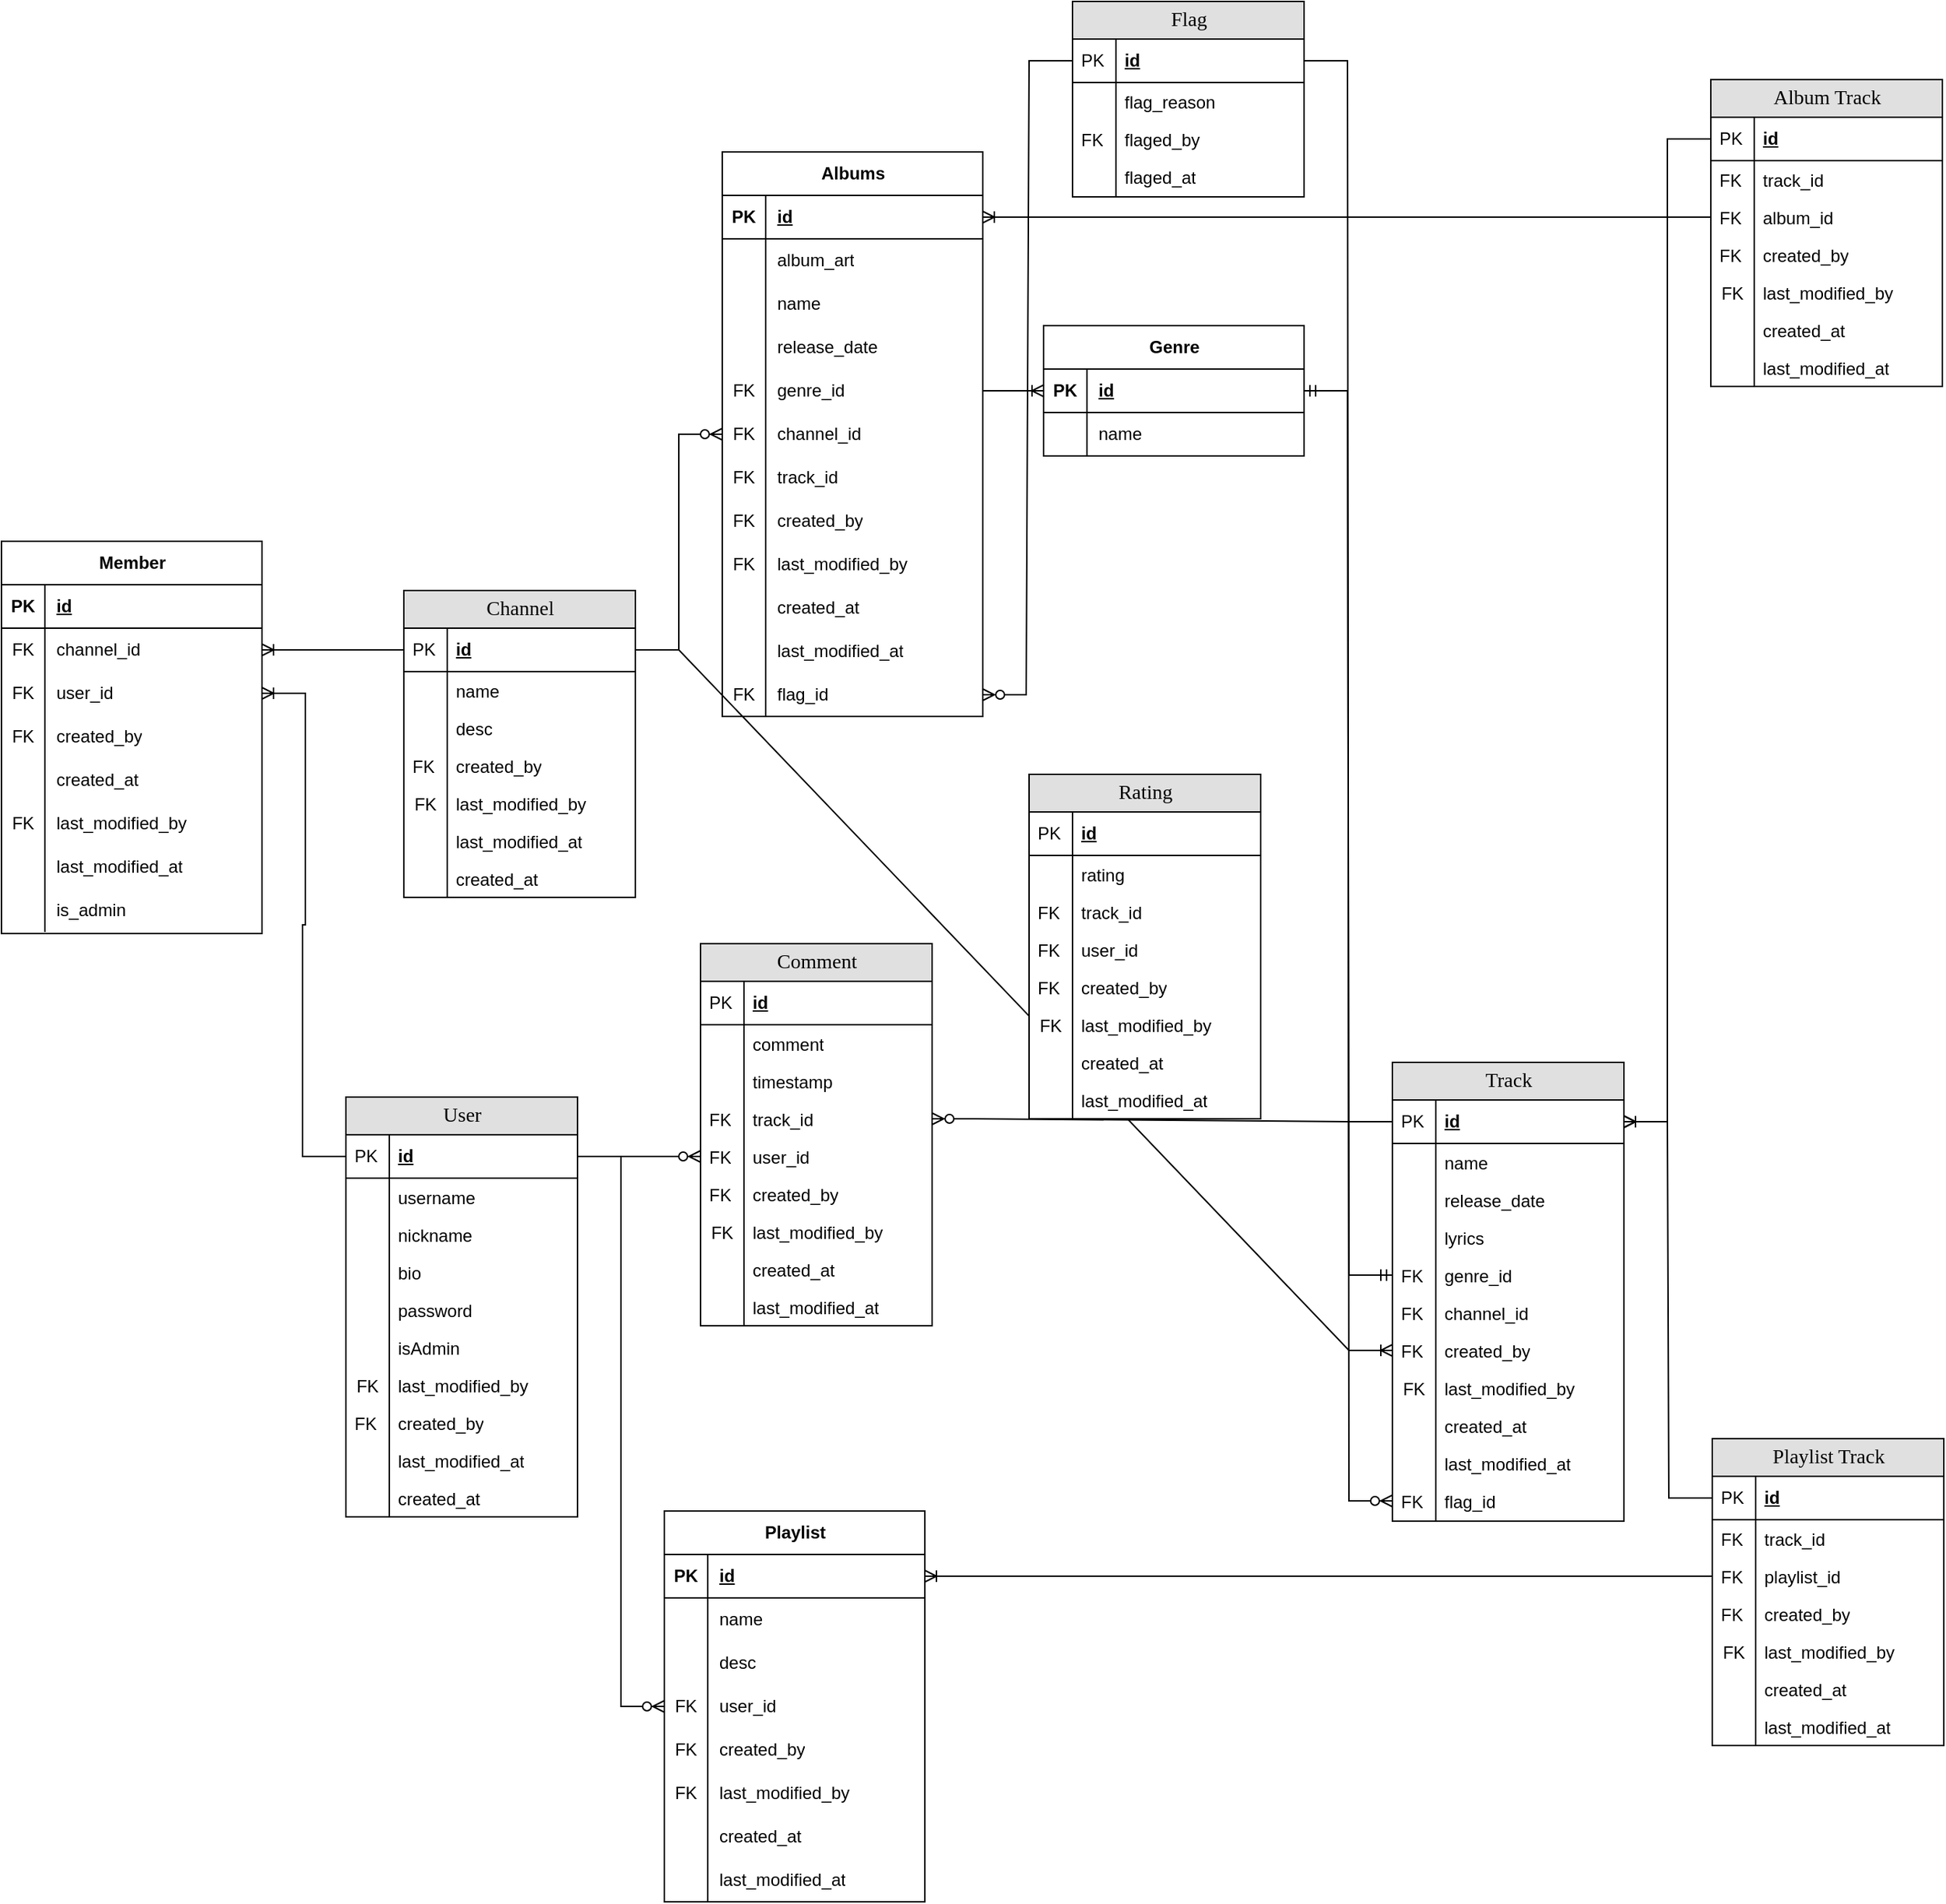 <mxfile version="22.1.0" type="device">
  <diagram name="Page-1" id="e56a1550-8fbb-45ad-956c-1786394a9013">
    <mxGraphModel dx="1755" dy="1054" grid="0" gridSize="10" guides="1" tooltips="1" connect="1" arrows="1" fold="1" page="0" pageScale="1" pageWidth="1100" pageHeight="850" background="none" math="0" shadow="0">
      <root>
        <mxCell id="0" />
        <mxCell id="1" parent="0" />
        <mxCell id="2e49270ec7c68f3f-80" value="User" style="swimlane;html=1;fontStyle=0;childLayout=stackLayout;horizontal=1;startSize=26;fillColor=#e0e0e0;horizontalStack=0;resizeParent=1;resizeLast=0;collapsible=1;marginBottom=0;swimlaneFillColor=#ffffff;align=center;rounded=0;shadow=0;comic=0;labelBackgroundColor=none;strokeWidth=1;fontFamily=Verdana;fontSize=14;" parent="1" vertex="1">
          <mxGeometry x="-131" y="394" width="160" height="290" as="geometry">
            <mxRectangle x="30" y="358" width="67" height="29" as="alternateBounds" />
          </mxGeometry>
        </mxCell>
        <mxCell id="2e49270ec7c68f3f-81" value="id" style="shape=partialRectangle;top=0;left=0;right=0;bottom=1;html=1;align=left;verticalAlign=middle;fillColor=none;spacingLeft=34;spacingRight=4;whiteSpace=wrap;overflow=hidden;rotatable=0;points=[[0,0.5],[1,0.5]];portConstraint=eastwest;dropTarget=0;fontStyle=5;rounded=0;shadow=0;" parent="2e49270ec7c68f3f-80" vertex="1">
          <mxGeometry y="26" width="160" height="30" as="geometry" />
        </mxCell>
        <mxCell id="2e49270ec7c68f3f-82" value="PK" style="shape=partialRectangle;top=0;left=0;bottom=0;html=1;fillColor=none;align=left;verticalAlign=middle;spacingLeft=4;spacingRight=4;whiteSpace=wrap;overflow=hidden;rotatable=0;points=[];portConstraint=eastwest;part=1;rounded=0;shadow=0;" parent="2e49270ec7c68f3f-81" vertex="1" connectable="0">
          <mxGeometry width="30" height="30" as="geometry" />
        </mxCell>
        <mxCell id="2e49270ec7c68f3f-83" value="username" style="shape=partialRectangle;top=0;left=0;right=0;bottom=0;html=1;align=left;verticalAlign=top;fillColor=none;spacingLeft=34;spacingRight=4;whiteSpace=wrap;overflow=hidden;rotatable=0;points=[[0,0.5],[1,0.5]];portConstraint=eastwest;dropTarget=0;rounded=0;shadow=0;" parent="2e49270ec7c68f3f-80" vertex="1">
          <mxGeometry y="56" width="160" height="26" as="geometry" />
        </mxCell>
        <mxCell id="2e49270ec7c68f3f-84" value="" style="shape=partialRectangle;top=0;left=0;bottom=0;html=1;fillColor=none;align=left;verticalAlign=top;spacingLeft=4;spacingRight=4;whiteSpace=wrap;overflow=hidden;rotatable=0;points=[];portConstraint=eastwest;part=1;rounded=0;shadow=0;" parent="2e49270ec7c68f3f-83" vertex="1" connectable="0">
          <mxGeometry width="30" height="26" as="geometry" />
        </mxCell>
        <mxCell id="qB2HBQyhfsruy2KfSOYj-3" value="nickname" style="shape=partialRectangle;top=0;left=0;right=0;bottom=0;html=1;align=left;verticalAlign=top;fillColor=none;spacingLeft=34;spacingRight=4;whiteSpace=wrap;overflow=hidden;rotatable=0;points=[[0,0.5],[1,0.5]];portConstraint=eastwest;dropTarget=0;rounded=0;shadow=0;" parent="2e49270ec7c68f3f-80" vertex="1">
          <mxGeometry y="82" width="160" height="26" as="geometry" />
        </mxCell>
        <mxCell id="qB2HBQyhfsruy2KfSOYj-4" value="" style="shape=partialRectangle;top=0;left=0;bottom=0;html=1;fillColor=none;align=left;verticalAlign=top;spacingLeft=4;spacingRight=4;whiteSpace=wrap;overflow=hidden;rotatable=0;points=[];portConstraint=eastwest;part=1;rounded=0;shadow=0;" parent="qB2HBQyhfsruy2KfSOYj-3" vertex="1" connectable="0">
          <mxGeometry width="30" height="26" as="geometry" />
        </mxCell>
        <mxCell id="qB2HBQyhfsruy2KfSOYj-1" value="bio" style="shape=partialRectangle;top=0;left=0;right=0;bottom=0;html=1;align=left;verticalAlign=top;fillColor=none;spacingLeft=34;spacingRight=4;whiteSpace=wrap;overflow=hidden;rotatable=0;points=[[0,0.5],[1,0.5]];portConstraint=eastwest;dropTarget=0;rounded=0;shadow=0;" parent="2e49270ec7c68f3f-80" vertex="1">
          <mxGeometry y="108" width="160" height="26" as="geometry" />
        </mxCell>
        <mxCell id="qB2HBQyhfsruy2KfSOYj-2" value="" style="shape=partialRectangle;top=0;left=0;bottom=0;html=1;fillColor=none;align=left;verticalAlign=top;spacingLeft=4;spacingRight=4;whiteSpace=wrap;overflow=hidden;rotatable=0;points=[];portConstraint=eastwest;part=1;rounded=0;shadow=0;" parent="qB2HBQyhfsruy2KfSOYj-1" vertex="1" connectable="0">
          <mxGeometry width="30" height="26" as="geometry" />
        </mxCell>
        <mxCell id="2e49270ec7c68f3f-85" value="password" style="shape=partialRectangle;top=0;left=0;right=0;bottom=0;html=1;align=left;verticalAlign=top;fillColor=none;spacingLeft=34;spacingRight=4;whiteSpace=wrap;overflow=hidden;rotatable=0;points=[[0,0.5],[1,0.5]];portConstraint=eastwest;dropTarget=0;rounded=0;shadow=0;" parent="2e49270ec7c68f3f-80" vertex="1">
          <mxGeometry y="134" width="160" height="26" as="geometry" />
        </mxCell>
        <mxCell id="2e49270ec7c68f3f-86" value="" style="shape=partialRectangle;top=0;left=0;bottom=0;html=1;fillColor=none;align=left;verticalAlign=top;spacingLeft=4;spacingRight=4;whiteSpace=wrap;overflow=hidden;rotatable=0;points=[];portConstraint=eastwest;part=1;rounded=0;shadow=0;" parent="2e49270ec7c68f3f-85" vertex="1" connectable="0">
          <mxGeometry width="30" height="26" as="geometry" />
        </mxCell>
        <mxCell id="2e49270ec7c68f3f-87" value="isAdmin" style="shape=partialRectangle;top=0;left=0;right=0;bottom=0;html=1;align=left;verticalAlign=top;fillColor=none;spacingLeft=34;spacingRight=4;whiteSpace=wrap;overflow=hidden;rotatable=0;points=[[0,0.5],[1,0.5]];portConstraint=eastwest;dropTarget=0;rounded=0;shadow=0;" parent="2e49270ec7c68f3f-80" vertex="1">
          <mxGeometry y="160" width="160" height="26" as="geometry" />
        </mxCell>
        <mxCell id="2e49270ec7c68f3f-88" value="" style="shape=partialRectangle;top=0;left=0;bottom=0;html=1;fillColor=none;align=left;verticalAlign=top;spacingLeft=4;spacingRight=4;whiteSpace=wrap;overflow=hidden;rotatable=0;points=[];portConstraint=eastwest;part=1;rounded=0;shadow=0;" parent="2e49270ec7c68f3f-87" vertex="1" connectable="0">
          <mxGeometry width="30" height="26" as="geometry" />
        </mxCell>
        <mxCell id="qB2HBQyhfsruy2KfSOYj-7" value="last_modified_by" style="shape=partialRectangle;top=0;left=0;right=0;bottom=0;html=1;align=left;verticalAlign=top;fillColor=none;spacingLeft=34;spacingRight=4;whiteSpace=wrap;overflow=hidden;rotatable=0;points=[[0,0.5],[1,0.5]];portConstraint=eastwest;dropTarget=0;rounded=0;shadow=0;" parent="2e49270ec7c68f3f-80" vertex="1">
          <mxGeometry y="186" width="160" height="26" as="geometry" />
        </mxCell>
        <mxCell id="qB2HBQyhfsruy2KfSOYj-8" value="FK" style="shape=partialRectangle;top=0;left=0;bottom=0;html=1;fillColor=none;align=center;verticalAlign=top;spacingLeft=4;spacingRight=4;whiteSpace=wrap;overflow=hidden;rotatable=0;points=[];portConstraint=eastwest;part=1;rounded=0;shadow=0;" parent="qB2HBQyhfsruy2KfSOYj-7" vertex="1" connectable="0">
          <mxGeometry width="30" height="26" as="geometry" />
        </mxCell>
        <mxCell id="qB2HBQyhfsruy2KfSOYj-5" value="created_by" style="shape=partialRectangle;top=0;left=0;right=0;bottom=0;html=1;align=left;verticalAlign=top;fillColor=none;spacingLeft=34;spacingRight=4;whiteSpace=wrap;overflow=hidden;rotatable=0;points=[[0,0.5],[1,0.5]];portConstraint=eastwest;dropTarget=0;rounded=0;shadow=0;" parent="2e49270ec7c68f3f-80" vertex="1">
          <mxGeometry y="212" width="160" height="26" as="geometry" />
        </mxCell>
        <mxCell id="qB2HBQyhfsruy2KfSOYj-6" value="FK" style="shape=partialRectangle;top=0;left=0;bottom=0;html=1;fillColor=none;align=left;verticalAlign=top;spacingLeft=4;spacingRight=4;whiteSpace=wrap;overflow=hidden;rotatable=0;points=[];portConstraint=eastwest;part=1;rounded=0;shadow=0;" parent="qB2HBQyhfsruy2KfSOYj-5" vertex="1" connectable="0">
          <mxGeometry width="30" height="26" as="geometry" />
        </mxCell>
        <mxCell id="qB2HBQyhfsruy2KfSOYj-11" value="last_modified_at" style="shape=partialRectangle;top=0;left=0;right=0;bottom=0;html=1;align=left;verticalAlign=top;fillColor=none;spacingLeft=34;spacingRight=4;whiteSpace=wrap;overflow=hidden;rotatable=0;points=[[0,0.5],[1,0.5]];portConstraint=eastwest;dropTarget=0;rounded=0;shadow=0;" parent="2e49270ec7c68f3f-80" vertex="1">
          <mxGeometry y="238" width="160" height="26" as="geometry" />
        </mxCell>
        <mxCell id="qB2HBQyhfsruy2KfSOYj-12" value="" style="shape=partialRectangle;top=0;left=0;bottom=0;html=1;fillColor=none;align=left;verticalAlign=top;spacingLeft=4;spacingRight=4;whiteSpace=wrap;overflow=hidden;rotatable=0;points=[];portConstraint=eastwest;part=1;rounded=0;shadow=0;" parent="qB2HBQyhfsruy2KfSOYj-11" vertex="1" connectable="0">
          <mxGeometry width="30" height="26" as="geometry" />
        </mxCell>
        <mxCell id="qB2HBQyhfsruy2KfSOYj-9" value="created_at" style="shape=partialRectangle;top=0;left=0;right=0;bottom=0;html=1;align=left;verticalAlign=top;fillColor=none;spacingLeft=34;spacingRight=4;whiteSpace=wrap;overflow=hidden;rotatable=0;points=[[0,0.5],[1,0.5]];portConstraint=eastwest;dropTarget=0;rounded=0;shadow=0;" parent="2e49270ec7c68f3f-80" vertex="1">
          <mxGeometry y="264" width="160" height="26" as="geometry" />
        </mxCell>
        <mxCell id="qB2HBQyhfsruy2KfSOYj-10" value="" style="shape=partialRectangle;top=0;left=0;bottom=0;html=1;fillColor=none;align=left;verticalAlign=top;spacingLeft=4;spacingRight=4;whiteSpace=wrap;overflow=hidden;rotatable=0;points=[];portConstraint=eastwest;part=1;rounded=0;shadow=0;" parent="qB2HBQyhfsruy2KfSOYj-9" vertex="1" connectable="0">
          <mxGeometry width="30" height="26" as="geometry" />
        </mxCell>
        <mxCell id="j784zbz9B4JgQLbK8-wH-92" value="Channel" style="swimlane;html=1;fontStyle=0;childLayout=stackLayout;horizontal=1;startSize=26;fillColor=#e0e0e0;horizontalStack=0;resizeParent=1;resizeLast=0;collapsible=1;marginBottom=0;swimlaneFillColor=#ffffff;align=center;rounded=0;shadow=0;comic=0;labelBackgroundColor=none;strokeWidth=1;fontFamily=Verdana;fontSize=14;" parent="1" vertex="1">
          <mxGeometry x="-91" y="44" width="160" height="212" as="geometry">
            <mxRectangle x="30" y="358" width="67" height="29" as="alternateBounds" />
          </mxGeometry>
        </mxCell>
        <mxCell id="j784zbz9B4JgQLbK8-wH-93" value="id" style="shape=partialRectangle;top=0;left=0;right=0;bottom=1;html=1;align=left;verticalAlign=middle;fillColor=none;spacingLeft=34;spacingRight=4;whiteSpace=wrap;overflow=hidden;rotatable=0;points=[[0,0.5],[1,0.5]];portConstraint=eastwest;dropTarget=0;fontStyle=5;rounded=0;shadow=0;" parent="j784zbz9B4JgQLbK8-wH-92" vertex="1">
          <mxGeometry y="26" width="160" height="30" as="geometry" />
        </mxCell>
        <mxCell id="j784zbz9B4JgQLbK8-wH-94" value="PK" style="shape=partialRectangle;top=0;left=0;bottom=0;html=1;fillColor=none;align=left;verticalAlign=middle;spacingLeft=4;spacingRight=4;whiteSpace=wrap;overflow=hidden;rotatable=0;points=[];portConstraint=eastwest;part=1;rounded=0;shadow=0;" parent="j784zbz9B4JgQLbK8-wH-93" vertex="1" connectable="0">
          <mxGeometry width="30" height="30" as="geometry" />
        </mxCell>
        <mxCell id="j784zbz9B4JgQLbK8-wH-95" value="name" style="shape=partialRectangle;top=0;left=0;right=0;bottom=0;html=1;align=left;verticalAlign=top;fillColor=none;spacingLeft=34;spacingRight=4;whiteSpace=wrap;overflow=hidden;rotatable=0;points=[[0,0.5],[1,0.5]];portConstraint=eastwest;dropTarget=0;rounded=0;shadow=0;" parent="j784zbz9B4JgQLbK8-wH-92" vertex="1">
          <mxGeometry y="56" width="160" height="26" as="geometry" />
        </mxCell>
        <mxCell id="j784zbz9B4JgQLbK8-wH-96" value="" style="shape=partialRectangle;top=0;left=0;bottom=0;html=1;fillColor=none;align=left;verticalAlign=top;spacingLeft=4;spacingRight=4;whiteSpace=wrap;overflow=hidden;rotatable=0;points=[];portConstraint=eastwest;part=1;rounded=0;shadow=0;" parent="j784zbz9B4JgQLbK8-wH-95" vertex="1" connectable="0">
          <mxGeometry width="30" height="26" as="geometry" />
        </mxCell>
        <mxCell id="j784zbz9B4JgQLbK8-wH-97" value="desc" style="shape=partialRectangle;top=0;left=0;right=0;bottom=0;html=1;align=left;verticalAlign=top;fillColor=none;spacingLeft=34;spacingRight=4;whiteSpace=wrap;overflow=hidden;rotatable=0;points=[[0,0.5],[1,0.5]];portConstraint=eastwest;dropTarget=0;rounded=0;shadow=0;" parent="j784zbz9B4JgQLbK8-wH-92" vertex="1">
          <mxGeometry y="82" width="160" height="26" as="geometry" />
        </mxCell>
        <mxCell id="j784zbz9B4JgQLbK8-wH-98" value="" style="shape=partialRectangle;top=0;left=0;bottom=0;html=1;fillColor=none;align=left;verticalAlign=top;spacingLeft=4;spacingRight=4;whiteSpace=wrap;overflow=hidden;rotatable=0;points=[];portConstraint=eastwest;part=1;rounded=0;shadow=0;" parent="j784zbz9B4JgQLbK8-wH-97" vertex="1" connectable="0">
          <mxGeometry width="30" height="26" as="geometry" />
        </mxCell>
        <mxCell id="j784zbz9B4JgQLbK8-wH-99" value="created_by" style="shape=partialRectangle;top=0;left=0;right=0;bottom=0;html=1;align=left;verticalAlign=top;fillColor=none;spacingLeft=34;spacingRight=4;whiteSpace=wrap;overflow=hidden;rotatable=0;points=[[0,0.5],[1,0.5]];portConstraint=eastwest;dropTarget=0;rounded=0;shadow=0;" parent="j784zbz9B4JgQLbK8-wH-92" vertex="1">
          <mxGeometry y="108" width="160" height="26" as="geometry" />
        </mxCell>
        <mxCell id="j784zbz9B4JgQLbK8-wH-100" value="FK" style="shape=partialRectangle;top=0;left=0;bottom=0;html=1;fillColor=none;align=left;verticalAlign=top;spacingLeft=4;spacingRight=4;whiteSpace=wrap;overflow=hidden;rotatable=0;points=[];portConstraint=eastwest;part=1;rounded=0;shadow=0;" parent="j784zbz9B4JgQLbK8-wH-99" vertex="1" connectable="0">
          <mxGeometry width="30" height="26" as="geometry" />
        </mxCell>
        <mxCell id="j784zbz9B4JgQLbK8-wH-103" value="last_modified_by" style="shape=partialRectangle;top=0;left=0;right=0;bottom=0;html=1;align=left;verticalAlign=top;fillColor=none;spacingLeft=34;spacingRight=4;whiteSpace=wrap;overflow=hidden;rotatable=0;points=[[0,0.5],[1,0.5]];portConstraint=eastwest;dropTarget=0;rounded=0;shadow=0;" parent="j784zbz9B4JgQLbK8-wH-92" vertex="1">
          <mxGeometry y="134" width="160" height="26" as="geometry" />
        </mxCell>
        <mxCell id="j784zbz9B4JgQLbK8-wH-104" value="FK" style="shape=partialRectangle;top=0;left=0;bottom=0;html=1;fillColor=none;align=center;verticalAlign=top;spacingLeft=4;spacingRight=4;whiteSpace=wrap;overflow=hidden;rotatable=0;points=[];portConstraint=eastwest;part=1;rounded=0;shadow=0;" parent="j784zbz9B4JgQLbK8-wH-103" vertex="1" connectable="0">
          <mxGeometry width="30" height="26" as="geometry" />
        </mxCell>
        <mxCell id="j784zbz9B4JgQLbK8-wH-105" value="last_modified_at" style="shape=partialRectangle;top=0;left=0;right=0;bottom=0;html=1;align=left;verticalAlign=top;fillColor=none;spacingLeft=34;spacingRight=4;whiteSpace=wrap;overflow=hidden;rotatable=0;points=[[0,0.5],[1,0.5]];portConstraint=eastwest;dropTarget=0;rounded=0;shadow=0;" parent="j784zbz9B4JgQLbK8-wH-92" vertex="1">
          <mxGeometry y="160" width="160" height="26" as="geometry" />
        </mxCell>
        <mxCell id="j784zbz9B4JgQLbK8-wH-106" value="" style="shape=partialRectangle;top=0;left=0;bottom=0;html=1;fillColor=none;align=left;verticalAlign=top;spacingLeft=4;spacingRight=4;whiteSpace=wrap;overflow=hidden;rotatable=0;points=[];portConstraint=eastwest;part=1;rounded=0;shadow=0;" parent="j784zbz9B4JgQLbK8-wH-105" vertex="1" connectable="0">
          <mxGeometry width="30" height="26" as="geometry" />
        </mxCell>
        <mxCell id="j784zbz9B4JgQLbK8-wH-101" value="created_at" style="shape=partialRectangle;top=0;left=0;right=0;bottom=0;html=1;align=left;verticalAlign=top;fillColor=none;spacingLeft=34;spacingRight=4;whiteSpace=wrap;overflow=hidden;rotatable=0;points=[[0,0.5],[1,0.5]];portConstraint=eastwest;dropTarget=0;rounded=0;shadow=0;" parent="j784zbz9B4JgQLbK8-wH-92" vertex="1">
          <mxGeometry y="186" width="160" height="26" as="geometry" />
        </mxCell>
        <mxCell id="j784zbz9B4JgQLbK8-wH-102" value="" style="shape=partialRectangle;top=0;left=0;bottom=0;html=1;fillColor=none;align=left;verticalAlign=top;spacingLeft=4;spacingRight=4;whiteSpace=wrap;overflow=hidden;rotatable=0;points=[];portConstraint=eastwest;part=1;rounded=0;shadow=0;" parent="j784zbz9B4JgQLbK8-wH-101" vertex="1" connectable="0">
          <mxGeometry width="30" height="26" as="geometry" />
        </mxCell>
        <mxCell id="j784zbz9B4JgQLbK8-wH-157" value="" style="edgeStyle=entityRelationEdgeStyle;fontSize=12;html=1;endArrow=ERoneToMany;rounded=0;shadow=0;" parent="1" source="2e49270ec7c68f3f-81" target="j784zbz9B4JgQLbK8-wH-116" edge="1">
          <mxGeometry width="100" height="100" relative="1" as="geometry">
            <mxPoint x="-176" y="317" as="sourcePoint" />
            <mxPoint x="-263" y="132" as="targetPoint" />
          </mxGeometry>
        </mxCell>
        <mxCell id="j784zbz9B4JgQLbK8-wH-158" value="" style="edgeStyle=entityRelationEdgeStyle;fontSize=12;html=1;endArrow=ERoneToMany;rounded=0;shadow=0;" parent="1" source="j784zbz9B4JgQLbK8-wH-93" target="j784zbz9B4JgQLbK8-wH-113" edge="1">
          <mxGeometry width="100" height="100" relative="1" as="geometry">
            <mxPoint x="-144" y="262" as="sourcePoint" />
            <mxPoint x="-254" y="88" as="targetPoint" />
          </mxGeometry>
        </mxCell>
        <mxCell id="j784zbz9B4JgQLbK8-wH-169" value="" style="edgeStyle=entityRelationEdgeStyle;fontSize=12;html=1;endArrow=ERzeroToMany;endFill=1;rounded=0;shadow=0;" parent="1" source="j784zbz9B4JgQLbK8-wH-93" target="j784zbz9B4JgQLbK8-wH-166" edge="1">
          <mxGeometry width="100" height="100" relative="1" as="geometry">
            <mxPoint x="211" y="380" as="sourcePoint" />
            <mxPoint x="311" y="280" as="targetPoint" />
          </mxGeometry>
        </mxCell>
        <mxCell id="j784zbz9B4JgQLbK8-wH-170" value="" style="edgeStyle=entityRelationEdgeStyle;fontSize=12;html=1;endArrow=ERoneToMany;rounded=0;shadow=0;" parent="1" source="j784zbz9B4JgQLbK8-wH-93" target="j784zbz9B4JgQLbK8-wH-378" edge="1">
          <mxGeometry width="100" height="100" relative="1" as="geometry">
            <mxPoint x="345" y="135" as="sourcePoint" />
            <mxPoint x="761" y="293" as="targetPoint" />
          </mxGeometry>
        </mxCell>
        <mxCell id="j784zbz9B4JgQLbK8-wH-242" value="Comment" style="swimlane;html=1;fontStyle=0;childLayout=stackLayout;horizontal=1;startSize=26;fillColor=#e0e0e0;horizontalStack=0;resizeParent=1;resizeLast=0;collapsible=1;marginBottom=0;swimlaneFillColor=#ffffff;align=center;rounded=0;shadow=0;comic=0;labelBackgroundColor=none;strokeWidth=1;fontFamily=Verdana;fontSize=14;" parent="1" vertex="1">
          <mxGeometry x="114" y="288" width="160" height="264" as="geometry">
            <mxRectangle x="30" y="358" width="67" height="29" as="alternateBounds" />
          </mxGeometry>
        </mxCell>
        <mxCell id="j784zbz9B4JgQLbK8-wH-243" value="id" style="shape=partialRectangle;top=0;left=0;right=0;bottom=1;html=1;align=left;verticalAlign=middle;fillColor=none;spacingLeft=34;spacingRight=4;whiteSpace=wrap;overflow=hidden;rotatable=0;points=[[0,0.5],[1,0.5]];portConstraint=eastwest;dropTarget=0;fontStyle=5;rounded=0;shadow=0;" parent="j784zbz9B4JgQLbK8-wH-242" vertex="1">
          <mxGeometry y="26" width="160" height="30" as="geometry" />
        </mxCell>
        <mxCell id="j784zbz9B4JgQLbK8-wH-244" value="PK" style="shape=partialRectangle;top=0;left=0;bottom=0;html=1;fillColor=none;align=left;verticalAlign=middle;spacingLeft=4;spacingRight=4;whiteSpace=wrap;overflow=hidden;rotatable=0;points=[];portConstraint=eastwest;part=1;rounded=0;shadow=0;" parent="j784zbz9B4JgQLbK8-wH-243" vertex="1" connectable="0">
          <mxGeometry width="30" height="30" as="geometry" />
        </mxCell>
        <mxCell id="j784zbz9B4JgQLbK8-wH-245" value="comment" style="shape=partialRectangle;top=0;left=0;right=0;bottom=0;html=1;align=left;verticalAlign=top;fillColor=none;spacingLeft=34;spacingRight=4;whiteSpace=wrap;overflow=hidden;rotatable=0;points=[[0,0.5],[1,0.5]];portConstraint=eastwest;dropTarget=0;rounded=0;shadow=0;" parent="j784zbz9B4JgQLbK8-wH-242" vertex="1">
          <mxGeometry y="56" width="160" height="26" as="geometry" />
        </mxCell>
        <mxCell id="j784zbz9B4JgQLbK8-wH-246" value="" style="shape=partialRectangle;top=0;left=0;bottom=0;html=1;fillColor=none;align=left;verticalAlign=top;spacingLeft=4;spacingRight=4;whiteSpace=wrap;overflow=hidden;rotatable=0;points=[];portConstraint=eastwest;part=1;rounded=0;shadow=0;" parent="j784zbz9B4JgQLbK8-wH-245" vertex="1" connectable="0">
          <mxGeometry width="30" height="26" as="geometry" />
        </mxCell>
        <mxCell id="j784zbz9B4JgQLbK8-wH-257" value="timestamp" style="shape=partialRectangle;top=0;left=0;right=0;bottom=0;html=1;align=left;verticalAlign=top;fillColor=none;spacingLeft=34;spacingRight=4;whiteSpace=wrap;overflow=hidden;rotatable=0;points=[[0,0.5],[1,0.5]];portConstraint=eastwest;dropTarget=0;rounded=0;shadow=0;" parent="j784zbz9B4JgQLbK8-wH-242" vertex="1">
          <mxGeometry y="82" width="160" height="26" as="geometry" />
        </mxCell>
        <mxCell id="j784zbz9B4JgQLbK8-wH-258" value="" style="shape=partialRectangle;top=0;left=0;bottom=0;html=1;fillColor=none;align=left;verticalAlign=top;spacingLeft=4;spacingRight=4;whiteSpace=wrap;overflow=hidden;rotatable=0;points=[];portConstraint=eastwest;part=1;rounded=0;shadow=0;" parent="j784zbz9B4JgQLbK8-wH-257" vertex="1" connectable="0">
          <mxGeometry width="30" height="26" as="geometry" />
        </mxCell>
        <mxCell id="j784zbz9B4JgQLbK8-wH-259" value="track_id" style="shape=partialRectangle;top=0;left=0;right=0;bottom=0;html=1;align=left;verticalAlign=top;fillColor=none;spacingLeft=34;spacingRight=4;whiteSpace=wrap;overflow=hidden;rotatable=0;points=[[0,0.5],[1,0.5]];portConstraint=eastwest;dropTarget=0;rounded=0;shadow=0;" parent="j784zbz9B4JgQLbK8-wH-242" vertex="1">
          <mxGeometry y="108" width="160" height="26" as="geometry" />
        </mxCell>
        <mxCell id="j784zbz9B4JgQLbK8-wH-260" value="FK" style="shape=partialRectangle;top=0;left=0;bottom=0;html=1;fillColor=none;align=left;verticalAlign=top;spacingLeft=4;spacingRight=4;whiteSpace=wrap;overflow=hidden;rotatable=0;points=[];portConstraint=eastwest;part=1;rounded=0;shadow=0;" parent="j784zbz9B4JgQLbK8-wH-259" vertex="1" connectable="0">
          <mxGeometry width="30" height="26" as="geometry" />
        </mxCell>
        <mxCell id="j784zbz9B4JgQLbK8-wH-247" value="user_id" style="shape=partialRectangle;top=0;left=0;right=0;bottom=0;html=1;align=left;verticalAlign=top;fillColor=none;spacingLeft=34;spacingRight=4;whiteSpace=wrap;overflow=hidden;rotatable=0;points=[[0,0.5],[1,0.5]];portConstraint=eastwest;dropTarget=0;rounded=0;shadow=0;" parent="j784zbz9B4JgQLbK8-wH-242" vertex="1">
          <mxGeometry y="134" width="160" height="26" as="geometry" />
        </mxCell>
        <mxCell id="j784zbz9B4JgQLbK8-wH-248" value="FK" style="shape=partialRectangle;top=0;left=0;bottom=0;html=1;fillColor=none;align=left;verticalAlign=top;spacingLeft=4;spacingRight=4;whiteSpace=wrap;overflow=hidden;rotatable=0;points=[];portConstraint=eastwest;part=1;rounded=0;shadow=0;" parent="j784zbz9B4JgQLbK8-wH-247" vertex="1" connectable="0">
          <mxGeometry width="30" height="26" as="geometry" />
        </mxCell>
        <mxCell id="j784zbz9B4JgQLbK8-wH-249" value="created_by" style="shape=partialRectangle;top=0;left=0;right=0;bottom=0;html=1;align=left;verticalAlign=top;fillColor=none;spacingLeft=34;spacingRight=4;whiteSpace=wrap;overflow=hidden;rotatable=0;points=[[0,0.5],[1,0.5]];portConstraint=eastwest;dropTarget=0;rounded=0;shadow=0;" parent="j784zbz9B4JgQLbK8-wH-242" vertex="1">
          <mxGeometry y="160" width="160" height="26" as="geometry" />
        </mxCell>
        <mxCell id="j784zbz9B4JgQLbK8-wH-250" value="FK" style="shape=partialRectangle;top=0;left=0;bottom=0;html=1;fillColor=none;align=left;verticalAlign=top;spacingLeft=4;spacingRight=4;whiteSpace=wrap;overflow=hidden;rotatable=0;points=[];portConstraint=eastwest;part=1;rounded=0;shadow=0;" parent="j784zbz9B4JgQLbK8-wH-249" vertex="1" connectable="0">
          <mxGeometry width="30" height="26" as="geometry" />
        </mxCell>
        <mxCell id="j784zbz9B4JgQLbK8-wH-251" value="last_modified_by" style="shape=partialRectangle;top=0;left=0;right=0;bottom=0;html=1;align=left;verticalAlign=top;fillColor=none;spacingLeft=34;spacingRight=4;whiteSpace=wrap;overflow=hidden;rotatable=0;points=[[0,0.5],[1,0.5]];portConstraint=eastwest;dropTarget=0;rounded=0;shadow=0;" parent="j784zbz9B4JgQLbK8-wH-242" vertex="1">
          <mxGeometry y="186" width="160" height="26" as="geometry" />
        </mxCell>
        <mxCell id="j784zbz9B4JgQLbK8-wH-252" value="FK" style="shape=partialRectangle;top=0;left=0;bottom=0;html=1;fillColor=none;align=center;verticalAlign=top;spacingLeft=4;spacingRight=4;whiteSpace=wrap;overflow=hidden;rotatable=0;points=[];portConstraint=eastwest;part=1;rounded=0;shadow=0;" parent="j784zbz9B4JgQLbK8-wH-251" vertex="1" connectable="0">
          <mxGeometry width="30" height="26" as="geometry" />
        </mxCell>
        <mxCell id="j784zbz9B4JgQLbK8-wH-255" value="created_at" style="shape=partialRectangle;top=0;left=0;right=0;bottom=0;html=1;align=left;verticalAlign=top;fillColor=none;spacingLeft=34;spacingRight=4;whiteSpace=wrap;overflow=hidden;rotatable=0;points=[[0,0.5],[1,0.5]];portConstraint=eastwest;dropTarget=0;rounded=0;shadow=0;" parent="j784zbz9B4JgQLbK8-wH-242" vertex="1">
          <mxGeometry y="212" width="160" height="26" as="geometry" />
        </mxCell>
        <mxCell id="j784zbz9B4JgQLbK8-wH-256" value="" style="shape=partialRectangle;top=0;left=0;bottom=0;html=1;fillColor=none;align=left;verticalAlign=top;spacingLeft=4;spacingRight=4;whiteSpace=wrap;overflow=hidden;rotatable=0;points=[];portConstraint=eastwest;part=1;rounded=0;shadow=0;" parent="j784zbz9B4JgQLbK8-wH-255" vertex="1" connectable="0">
          <mxGeometry width="30" height="26" as="geometry" />
        </mxCell>
        <mxCell id="j784zbz9B4JgQLbK8-wH-253" value="last_modified_at" style="shape=partialRectangle;top=0;left=0;right=0;bottom=0;html=1;align=left;verticalAlign=top;fillColor=none;spacingLeft=34;spacingRight=4;whiteSpace=wrap;overflow=hidden;rotatable=0;points=[[0,0.5],[1,0.5]];portConstraint=eastwest;dropTarget=0;rounded=0;shadow=0;" parent="j784zbz9B4JgQLbK8-wH-242" vertex="1">
          <mxGeometry y="238" width="160" height="26" as="geometry" />
        </mxCell>
        <mxCell id="j784zbz9B4JgQLbK8-wH-254" value="" style="shape=partialRectangle;top=0;left=0;bottom=0;html=1;fillColor=none;align=left;verticalAlign=top;spacingLeft=4;spacingRight=4;whiteSpace=wrap;overflow=hidden;rotatable=0;points=[];portConstraint=eastwest;part=1;rounded=0;shadow=0;" parent="j784zbz9B4JgQLbK8-wH-253" vertex="1" connectable="0">
          <mxGeometry width="30" height="26" as="geometry" />
        </mxCell>
        <mxCell id="j784zbz9B4JgQLbK8-wH-261" value="" style="edgeStyle=entityRelationEdgeStyle;fontSize=12;html=1;endArrow=ERzeroToMany;endFill=1;rounded=0;shadow=0;" parent="1" source="2e49270ec7c68f3f-81" target="j784zbz9B4JgQLbK8-wH-247" edge="1">
          <mxGeometry width="100" height="100" relative="1" as="geometry">
            <mxPoint x="-71" y="84" as="sourcePoint" />
            <mxPoint x="29" y="-16" as="targetPoint" />
            <Array as="points">
              <mxPoint x="-14" y="-334" />
              <mxPoint x="193" y="-157" />
              <mxPoint x="314" y="-203" />
              <mxPoint x="140" y="-217" />
              <mxPoint x="65" y="-311" />
            </Array>
          </mxGeometry>
        </mxCell>
        <mxCell id="j784zbz9B4JgQLbK8-wH-73" value="Albums" style="shape=table;startSize=30;container=1;collapsible=1;childLayout=tableLayout;fixedRows=1;rowLines=0;fontStyle=1;align=center;resizeLast=1;html=1;rounded=0;shadow=0;" parent="1" vertex="1">
          <mxGeometry x="129" y="-259" width="180" height="390" as="geometry" />
        </mxCell>
        <mxCell id="j784zbz9B4JgQLbK8-wH-74" value="" style="shape=tableRow;horizontal=0;startSize=0;swimlaneHead=0;swimlaneBody=0;fillColor=none;collapsible=0;dropTarget=0;points=[[0,0.5],[1,0.5]];portConstraint=eastwest;top=0;left=0;right=0;bottom=1;rounded=0;shadow=0;" parent="j784zbz9B4JgQLbK8-wH-73" vertex="1">
          <mxGeometry y="30" width="180" height="30" as="geometry" />
        </mxCell>
        <mxCell id="j784zbz9B4JgQLbK8-wH-75" value="PK" style="shape=partialRectangle;connectable=0;fillColor=none;top=0;left=0;bottom=0;right=0;fontStyle=1;overflow=hidden;whiteSpace=wrap;html=1;rounded=0;shadow=0;" parent="j784zbz9B4JgQLbK8-wH-74" vertex="1">
          <mxGeometry width="30" height="30" as="geometry">
            <mxRectangle width="30" height="30" as="alternateBounds" />
          </mxGeometry>
        </mxCell>
        <mxCell id="j784zbz9B4JgQLbK8-wH-76" value="id" style="shape=partialRectangle;connectable=0;fillColor=none;top=0;left=0;bottom=0;right=0;align=left;spacingLeft=6;fontStyle=5;overflow=hidden;whiteSpace=wrap;html=1;rounded=0;shadow=0;" parent="j784zbz9B4JgQLbK8-wH-74" vertex="1">
          <mxGeometry x="30" width="150" height="30" as="geometry">
            <mxRectangle width="150" height="30" as="alternateBounds" />
          </mxGeometry>
        </mxCell>
        <mxCell id="j784zbz9B4JgQLbK8-wH-77" value="" style="shape=tableRow;horizontal=0;startSize=0;swimlaneHead=0;swimlaneBody=0;fillColor=none;collapsible=0;dropTarget=0;points=[[0,0.5],[1,0.5]];portConstraint=eastwest;top=0;left=0;right=0;bottom=0;rounded=0;shadow=0;" parent="j784zbz9B4JgQLbK8-wH-73" vertex="1">
          <mxGeometry y="60" width="180" height="30" as="geometry" />
        </mxCell>
        <mxCell id="j784zbz9B4JgQLbK8-wH-78" value="" style="shape=partialRectangle;connectable=0;fillColor=none;top=0;left=0;bottom=0;right=0;editable=1;overflow=hidden;whiteSpace=wrap;html=1;rounded=0;shadow=0;" parent="j784zbz9B4JgQLbK8-wH-77" vertex="1">
          <mxGeometry width="30" height="30" as="geometry">
            <mxRectangle width="30" height="30" as="alternateBounds" />
          </mxGeometry>
        </mxCell>
        <mxCell id="j784zbz9B4JgQLbK8-wH-79" value="album_art" style="shape=partialRectangle;connectable=0;fillColor=none;top=0;left=0;bottom=0;right=0;align=left;spacingLeft=6;overflow=hidden;whiteSpace=wrap;html=1;rounded=0;shadow=0;" parent="j784zbz9B4JgQLbK8-wH-77" vertex="1">
          <mxGeometry x="30" width="150" height="30" as="geometry">
            <mxRectangle width="150" height="30" as="alternateBounds" />
          </mxGeometry>
        </mxCell>
        <mxCell id="j784zbz9B4JgQLbK8-wH-80" value="" style="shape=tableRow;horizontal=0;startSize=0;swimlaneHead=0;swimlaneBody=0;fillColor=none;collapsible=0;dropTarget=0;points=[[0,0.5],[1,0.5]];portConstraint=eastwest;top=0;left=0;right=0;bottom=0;rounded=0;shadow=0;" parent="j784zbz9B4JgQLbK8-wH-73" vertex="1">
          <mxGeometry y="90" width="180" height="30" as="geometry" />
        </mxCell>
        <mxCell id="j784zbz9B4JgQLbK8-wH-81" value="" style="shape=partialRectangle;connectable=0;fillColor=none;top=0;left=0;bottom=0;right=0;editable=1;overflow=hidden;whiteSpace=wrap;html=1;rounded=0;shadow=0;" parent="j784zbz9B4JgQLbK8-wH-80" vertex="1">
          <mxGeometry width="30" height="30" as="geometry">
            <mxRectangle width="30" height="30" as="alternateBounds" />
          </mxGeometry>
        </mxCell>
        <mxCell id="j784zbz9B4JgQLbK8-wH-82" value="name" style="shape=partialRectangle;connectable=0;fillColor=none;top=0;left=0;bottom=0;right=0;align=left;spacingLeft=6;overflow=hidden;whiteSpace=wrap;html=1;rounded=0;shadow=0;" parent="j784zbz9B4JgQLbK8-wH-80" vertex="1">
          <mxGeometry x="30" width="150" height="30" as="geometry">
            <mxRectangle width="150" height="30" as="alternateBounds" />
          </mxGeometry>
        </mxCell>
        <mxCell id="j784zbz9B4JgQLbK8-wH-83" value="" style="shape=tableRow;horizontal=0;startSize=0;swimlaneHead=0;swimlaneBody=0;fillColor=none;collapsible=0;dropTarget=0;points=[[0,0.5],[1,0.5]];portConstraint=eastwest;top=0;left=0;right=0;bottom=0;rounded=0;shadow=0;" parent="j784zbz9B4JgQLbK8-wH-73" vertex="1">
          <mxGeometry y="120" width="180" height="30" as="geometry" />
        </mxCell>
        <mxCell id="j784zbz9B4JgQLbK8-wH-84" value="" style="shape=partialRectangle;connectable=0;fillColor=none;top=0;left=0;bottom=0;right=0;editable=1;overflow=hidden;whiteSpace=wrap;html=1;rounded=0;shadow=0;" parent="j784zbz9B4JgQLbK8-wH-83" vertex="1">
          <mxGeometry width="30" height="30" as="geometry">
            <mxRectangle width="30" height="30" as="alternateBounds" />
          </mxGeometry>
        </mxCell>
        <mxCell id="j784zbz9B4JgQLbK8-wH-85" value="release_date" style="shape=partialRectangle;connectable=0;fillColor=none;top=0;left=0;bottom=0;right=0;align=left;spacingLeft=6;overflow=hidden;whiteSpace=wrap;html=1;rounded=0;shadow=0;" parent="j784zbz9B4JgQLbK8-wH-83" vertex="1">
          <mxGeometry x="30" width="150" height="30" as="geometry">
            <mxRectangle width="150" height="30" as="alternateBounds" />
          </mxGeometry>
        </mxCell>
        <mxCell id="j784zbz9B4JgQLbK8-wH-86" value="" style="shape=tableRow;horizontal=0;startSize=0;swimlaneHead=0;swimlaneBody=0;fillColor=none;collapsible=0;dropTarget=0;points=[[0,0.5],[1,0.5]];portConstraint=eastwest;top=0;left=0;right=0;bottom=0;rounded=0;shadow=0;" parent="j784zbz9B4JgQLbK8-wH-73" vertex="1">
          <mxGeometry y="150" width="180" height="30" as="geometry" />
        </mxCell>
        <mxCell id="j784zbz9B4JgQLbK8-wH-87" value="FK" style="shape=partialRectangle;connectable=0;fillColor=none;top=0;left=0;bottom=0;right=0;editable=1;overflow=hidden;whiteSpace=wrap;html=1;rounded=0;shadow=0;" parent="j784zbz9B4JgQLbK8-wH-86" vertex="1">
          <mxGeometry width="30" height="30" as="geometry">
            <mxRectangle width="30" height="30" as="alternateBounds" />
          </mxGeometry>
        </mxCell>
        <mxCell id="j784zbz9B4JgQLbK8-wH-88" value="genre_id" style="shape=partialRectangle;connectable=0;fillColor=none;top=0;left=0;bottom=0;right=0;align=left;spacingLeft=6;overflow=hidden;whiteSpace=wrap;html=1;rounded=0;shadow=0;" parent="j784zbz9B4JgQLbK8-wH-86" vertex="1">
          <mxGeometry x="30" width="150" height="30" as="geometry">
            <mxRectangle width="150" height="30" as="alternateBounds" />
          </mxGeometry>
        </mxCell>
        <mxCell id="j784zbz9B4JgQLbK8-wH-166" value="" style="shape=tableRow;horizontal=0;startSize=0;swimlaneHead=0;swimlaneBody=0;fillColor=none;collapsible=0;dropTarget=0;points=[[0,0.5],[1,0.5]];portConstraint=eastwest;top=0;left=0;right=0;bottom=0;rounded=0;shadow=0;" parent="j784zbz9B4JgQLbK8-wH-73" vertex="1">
          <mxGeometry y="180" width="180" height="30" as="geometry" />
        </mxCell>
        <mxCell id="j784zbz9B4JgQLbK8-wH-167" value="FK" style="shape=partialRectangle;connectable=0;fillColor=none;top=0;left=0;bottom=0;right=0;editable=1;overflow=hidden;whiteSpace=wrap;html=1;rounded=0;shadow=0;" parent="j784zbz9B4JgQLbK8-wH-166" vertex="1">
          <mxGeometry width="30" height="30" as="geometry">
            <mxRectangle width="30" height="30" as="alternateBounds" />
          </mxGeometry>
        </mxCell>
        <mxCell id="j784zbz9B4JgQLbK8-wH-168" value="channel_id" style="shape=partialRectangle;connectable=0;fillColor=none;top=0;left=0;bottom=0;right=0;align=left;spacingLeft=6;overflow=hidden;whiteSpace=wrap;html=1;rounded=0;shadow=0;" parent="j784zbz9B4JgQLbK8-wH-166" vertex="1">
          <mxGeometry x="30" width="150" height="30" as="geometry">
            <mxRectangle width="150" height="30" as="alternateBounds" />
          </mxGeometry>
        </mxCell>
        <mxCell id="j784zbz9B4JgQLbK8-wH-171" value="" style="shape=tableRow;horizontal=0;startSize=0;swimlaneHead=0;swimlaneBody=0;fillColor=none;collapsible=0;dropTarget=0;points=[[0,0.5],[1,0.5]];portConstraint=eastwest;top=0;left=0;right=0;bottom=0;rounded=0;shadow=0;" parent="j784zbz9B4JgQLbK8-wH-73" vertex="1">
          <mxGeometry y="210" width="180" height="30" as="geometry" />
        </mxCell>
        <mxCell id="j784zbz9B4JgQLbK8-wH-172" value="FK" style="shape=partialRectangle;connectable=0;fillColor=none;top=0;left=0;bottom=0;right=0;editable=1;overflow=hidden;whiteSpace=wrap;html=1;rounded=0;shadow=0;" parent="j784zbz9B4JgQLbK8-wH-171" vertex="1">
          <mxGeometry width="30" height="30" as="geometry">
            <mxRectangle width="30" height="30" as="alternateBounds" />
          </mxGeometry>
        </mxCell>
        <mxCell id="j784zbz9B4JgQLbK8-wH-173" value="track_id" style="shape=partialRectangle;connectable=0;fillColor=none;top=0;left=0;bottom=0;right=0;align=left;spacingLeft=6;overflow=hidden;whiteSpace=wrap;html=1;rounded=0;shadow=0;" parent="j784zbz9B4JgQLbK8-wH-171" vertex="1">
          <mxGeometry x="30" width="150" height="30" as="geometry">
            <mxRectangle width="150" height="30" as="alternateBounds" />
          </mxGeometry>
        </mxCell>
        <mxCell id="j784zbz9B4JgQLbK8-wH-203" value="" style="shape=tableRow;horizontal=0;startSize=0;swimlaneHead=0;swimlaneBody=0;fillColor=none;collapsible=0;dropTarget=0;points=[[0,0.5],[1,0.5]];portConstraint=eastwest;top=0;left=0;right=0;bottom=0;rounded=0;shadow=0;" parent="j784zbz9B4JgQLbK8-wH-73" vertex="1">
          <mxGeometry y="240" width="180" height="30" as="geometry" />
        </mxCell>
        <mxCell id="j784zbz9B4JgQLbK8-wH-204" value="FK" style="shape=partialRectangle;connectable=0;fillColor=none;top=0;left=0;bottom=0;right=0;editable=1;overflow=hidden;whiteSpace=wrap;html=1;rounded=0;shadow=0;" parent="j784zbz9B4JgQLbK8-wH-203" vertex="1">
          <mxGeometry width="30" height="30" as="geometry">
            <mxRectangle width="30" height="30" as="alternateBounds" />
          </mxGeometry>
        </mxCell>
        <mxCell id="j784zbz9B4JgQLbK8-wH-205" value="created_by" style="shape=partialRectangle;connectable=0;fillColor=none;top=0;left=0;bottom=0;right=0;align=left;spacingLeft=6;overflow=hidden;whiteSpace=wrap;html=1;rounded=0;shadow=0;" parent="j784zbz9B4JgQLbK8-wH-203" vertex="1">
          <mxGeometry x="30" width="150" height="30" as="geometry">
            <mxRectangle width="150" height="30" as="alternateBounds" />
          </mxGeometry>
        </mxCell>
        <mxCell id="j784zbz9B4JgQLbK8-wH-206" value="" style="shape=tableRow;horizontal=0;startSize=0;swimlaneHead=0;swimlaneBody=0;fillColor=none;collapsible=0;dropTarget=0;points=[[0,0.5],[1,0.5]];portConstraint=eastwest;top=0;left=0;right=0;bottom=0;rounded=0;shadow=0;" parent="j784zbz9B4JgQLbK8-wH-73" vertex="1">
          <mxGeometry y="270" width="180" height="30" as="geometry" />
        </mxCell>
        <mxCell id="j784zbz9B4JgQLbK8-wH-207" value="FK" style="shape=partialRectangle;connectable=0;fillColor=none;top=0;left=0;bottom=0;right=0;editable=1;overflow=hidden;whiteSpace=wrap;html=1;rounded=0;shadow=0;" parent="j784zbz9B4JgQLbK8-wH-206" vertex="1">
          <mxGeometry width="30" height="30" as="geometry">
            <mxRectangle width="30" height="30" as="alternateBounds" />
          </mxGeometry>
        </mxCell>
        <mxCell id="j784zbz9B4JgQLbK8-wH-208" value="last_modified_by" style="shape=partialRectangle;connectable=0;fillColor=none;top=0;left=0;bottom=0;right=0;align=left;spacingLeft=6;overflow=hidden;whiteSpace=wrap;html=1;rounded=0;shadow=0;" parent="j784zbz9B4JgQLbK8-wH-206" vertex="1">
          <mxGeometry x="30" width="150" height="30" as="geometry">
            <mxRectangle width="150" height="30" as="alternateBounds" />
          </mxGeometry>
        </mxCell>
        <mxCell id="j784zbz9B4JgQLbK8-wH-209" value="" style="shape=tableRow;horizontal=0;startSize=0;swimlaneHead=0;swimlaneBody=0;fillColor=none;collapsible=0;dropTarget=0;points=[[0,0.5],[1,0.5]];portConstraint=eastwest;top=0;left=0;right=0;bottom=0;rounded=0;shadow=0;" parent="j784zbz9B4JgQLbK8-wH-73" vertex="1">
          <mxGeometry y="300" width="180" height="30" as="geometry" />
        </mxCell>
        <mxCell id="j784zbz9B4JgQLbK8-wH-210" value="" style="shape=partialRectangle;connectable=0;fillColor=none;top=0;left=0;bottom=0;right=0;editable=1;overflow=hidden;whiteSpace=wrap;html=1;rounded=0;shadow=0;" parent="j784zbz9B4JgQLbK8-wH-209" vertex="1">
          <mxGeometry width="30" height="30" as="geometry">
            <mxRectangle width="30" height="30" as="alternateBounds" />
          </mxGeometry>
        </mxCell>
        <mxCell id="j784zbz9B4JgQLbK8-wH-211" value="created_at" style="shape=partialRectangle;connectable=0;fillColor=none;top=0;left=0;bottom=0;right=0;align=left;spacingLeft=6;overflow=hidden;whiteSpace=wrap;html=1;rounded=0;shadow=0;" parent="j784zbz9B4JgQLbK8-wH-209" vertex="1">
          <mxGeometry x="30" width="150" height="30" as="geometry">
            <mxRectangle width="150" height="30" as="alternateBounds" />
          </mxGeometry>
        </mxCell>
        <mxCell id="j784zbz9B4JgQLbK8-wH-212" value="" style="shape=tableRow;horizontal=0;startSize=0;swimlaneHead=0;swimlaneBody=0;fillColor=none;collapsible=0;dropTarget=0;points=[[0,0.5],[1,0.5]];portConstraint=eastwest;top=0;left=0;right=0;bottom=0;rounded=0;shadow=0;" parent="j784zbz9B4JgQLbK8-wH-73" vertex="1">
          <mxGeometry y="330" width="180" height="30" as="geometry" />
        </mxCell>
        <mxCell id="j784zbz9B4JgQLbK8-wH-213" value="" style="shape=partialRectangle;connectable=0;fillColor=none;top=0;left=0;bottom=0;right=0;editable=1;overflow=hidden;whiteSpace=wrap;html=1;rounded=0;shadow=0;" parent="j784zbz9B4JgQLbK8-wH-212" vertex="1">
          <mxGeometry width="30" height="30" as="geometry">
            <mxRectangle width="30" height="30" as="alternateBounds" />
          </mxGeometry>
        </mxCell>
        <mxCell id="j784zbz9B4JgQLbK8-wH-214" value="last_modified_at" style="shape=partialRectangle;connectable=0;fillColor=none;top=0;left=0;bottom=0;right=0;align=left;spacingLeft=6;overflow=hidden;whiteSpace=wrap;html=1;rounded=0;shadow=0;" parent="j784zbz9B4JgQLbK8-wH-212" vertex="1">
          <mxGeometry x="30" width="150" height="30" as="geometry">
            <mxRectangle width="150" height="30" as="alternateBounds" />
          </mxGeometry>
        </mxCell>
        <mxCell id="KnIC0jriJ9R40qHtz5xz-17" value="" style="shape=tableRow;horizontal=0;startSize=0;swimlaneHead=0;swimlaneBody=0;fillColor=none;collapsible=0;dropTarget=0;points=[[0,0.5],[1,0.5]];portConstraint=eastwest;top=0;left=0;right=0;bottom=0;rounded=0;shadow=0;" parent="j784zbz9B4JgQLbK8-wH-73" vertex="1">
          <mxGeometry y="360" width="180" height="30" as="geometry" />
        </mxCell>
        <mxCell id="KnIC0jriJ9R40qHtz5xz-18" value="FK" style="shape=partialRectangle;connectable=0;fillColor=none;top=0;left=0;bottom=0;right=0;editable=1;overflow=hidden;whiteSpace=wrap;html=1;rounded=0;shadow=0;" parent="KnIC0jriJ9R40qHtz5xz-17" vertex="1">
          <mxGeometry width="30" height="30" as="geometry">
            <mxRectangle width="30" height="30" as="alternateBounds" />
          </mxGeometry>
        </mxCell>
        <mxCell id="KnIC0jriJ9R40qHtz5xz-19" value="flag_id" style="shape=partialRectangle;connectable=0;fillColor=none;top=0;left=0;bottom=0;right=0;align=left;spacingLeft=6;overflow=hidden;whiteSpace=wrap;html=1;rounded=0;shadow=0;" parent="KnIC0jriJ9R40qHtz5xz-17" vertex="1">
          <mxGeometry x="30" width="150" height="30" as="geometry">
            <mxRectangle width="150" height="30" as="alternateBounds" />
          </mxGeometry>
        </mxCell>
        <mxCell id="j784zbz9B4JgQLbK8-wH-263" value="" style="edgeStyle=entityRelationEdgeStyle;fontSize=12;html=1;endArrow=ERzeroToMany;endFill=1;rounded=0;shadow=0;" parent="1" source="j784zbz9B4JgQLbK8-wH-368" target="j784zbz9B4JgQLbK8-wH-259" edge="1">
          <mxGeometry width="100" height="100" relative="1" as="geometry">
            <mxPoint x="761" y="143" as="sourcePoint" />
            <mxPoint x="526" y="143" as="targetPoint" />
          </mxGeometry>
        </mxCell>
        <mxCell id="j784zbz9B4JgQLbK8-wH-264" value="Genre" style="shape=table;startSize=30;container=1;collapsible=1;childLayout=tableLayout;fixedRows=1;rowLines=0;fontStyle=1;align=center;resizeLast=1;html=1;rounded=0;shadow=0;" parent="1" vertex="1">
          <mxGeometry x="351" y="-139" width="180" height="90" as="geometry" />
        </mxCell>
        <mxCell id="j784zbz9B4JgQLbK8-wH-265" value="" style="shape=tableRow;horizontal=0;startSize=0;swimlaneHead=0;swimlaneBody=0;fillColor=none;collapsible=0;dropTarget=0;points=[[0,0.5],[1,0.5]];portConstraint=eastwest;top=0;left=0;right=0;bottom=1;rounded=0;shadow=0;" parent="j784zbz9B4JgQLbK8-wH-264" vertex="1">
          <mxGeometry y="30" width="180" height="30" as="geometry" />
        </mxCell>
        <mxCell id="j784zbz9B4JgQLbK8-wH-266" value="PK" style="shape=partialRectangle;connectable=0;fillColor=none;top=0;left=0;bottom=0;right=0;fontStyle=1;overflow=hidden;whiteSpace=wrap;html=1;rounded=0;shadow=0;" parent="j784zbz9B4JgQLbK8-wH-265" vertex="1">
          <mxGeometry width="30" height="30" as="geometry">
            <mxRectangle width="30" height="30" as="alternateBounds" />
          </mxGeometry>
        </mxCell>
        <mxCell id="j784zbz9B4JgQLbK8-wH-267" value="id" style="shape=partialRectangle;connectable=0;fillColor=none;top=0;left=0;bottom=0;right=0;align=left;spacingLeft=6;fontStyle=5;overflow=hidden;whiteSpace=wrap;html=1;rounded=0;shadow=0;" parent="j784zbz9B4JgQLbK8-wH-265" vertex="1">
          <mxGeometry x="30" width="150" height="30" as="geometry">
            <mxRectangle width="150" height="30" as="alternateBounds" />
          </mxGeometry>
        </mxCell>
        <mxCell id="j784zbz9B4JgQLbK8-wH-268" value="" style="shape=tableRow;horizontal=0;startSize=0;swimlaneHead=0;swimlaneBody=0;fillColor=none;collapsible=0;dropTarget=0;points=[[0,0.5],[1,0.5]];portConstraint=eastwest;top=0;left=0;right=0;bottom=0;rounded=0;shadow=0;" parent="j784zbz9B4JgQLbK8-wH-264" vertex="1">
          <mxGeometry y="60" width="180" height="30" as="geometry" />
        </mxCell>
        <mxCell id="j784zbz9B4JgQLbK8-wH-269" value="" style="shape=partialRectangle;connectable=0;fillColor=none;top=0;left=0;bottom=0;right=0;editable=1;overflow=hidden;whiteSpace=wrap;html=1;rounded=0;shadow=0;" parent="j784zbz9B4JgQLbK8-wH-268" vertex="1">
          <mxGeometry width="30" height="30" as="geometry">
            <mxRectangle width="30" height="30" as="alternateBounds" />
          </mxGeometry>
        </mxCell>
        <mxCell id="j784zbz9B4JgQLbK8-wH-270" value="name" style="shape=partialRectangle;connectable=0;fillColor=none;top=0;left=0;bottom=0;right=0;align=left;spacingLeft=6;overflow=hidden;whiteSpace=wrap;html=1;rounded=0;shadow=0;" parent="j784zbz9B4JgQLbK8-wH-268" vertex="1">
          <mxGeometry x="30" width="150" height="30" as="geometry">
            <mxRectangle width="150" height="30" as="alternateBounds" />
          </mxGeometry>
        </mxCell>
        <mxCell id="j784zbz9B4JgQLbK8-wH-277" value="" style="edgeStyle=entityRelationEdgeStyle;fontSize=12;html=1;endArrow=ERoneToMany;rounded=0;shadow=0;" parent="1" source="j784zbz9B4JgQLbK8-wH-86" target="j784zbz9B4JgQLbK8-wH-265" edge="1">
          <mxGeometry width="100" height="100" relative="1" as="geometry">
            <mxPoint x="402" y="-78" as="sourcePoint" />
            <mxPoint x="502" y="-178" as="targetPoint" />
            <Array as="points">
              <mxPoint x="448" y="-180" />
            </Array>
          </mxGeometry>
        </mxCell>
        <mxCell id="j784zbz9B4JgQLbK8-wH-279" value="" style="edgeStyle=entityRelationEdgeStyle;fontSize=12;html=1;endArrow=ERmandOne;startArrow=ERmandOne;rounded=0;shadow=0;" parent="1" source="j784zbz9B4JgQLbK8-wH-374" target="j784zbz9B4JgQLbK8-wH-265" edge="1">
          <mxGeometry width="100" height="100" relative="1" as="geometry">
            <mxPoint x="761" y="263" as="sourcePoint" />
            <mxPoint x="636" y="-79" as="targetPoint" />
          </mxGeometry>
        </mxCell>
        <mxCell id="j784zbz9B4JgQLbK8-wH-283" value="Playlist" style="shape=table;startSize=30;container=1;collapsible=1;childLayout=tableLayout;fixedRows=1;rowLines=0;fontStyle=1;align=center;resizeLast=1;html=1;rounded=0;shadow=0;" parent="1" vertex="1">
          <mxGeometry x="89" y="680" width="180" height="270" as="geometry" />
        </mxCell>
        <mxCell id="j784zbz9B4JgQLbK8-wH-284" value="" style="shape=tableRow;horizontal=0;startSize=0;swimlaneHead=0;swimlaneBody=0;fillColor=none;collapsible=0;dropTarget=0;points=[[0,0.5],[1,0.5]];portConstraint=eastwest;top=0;left=0;right=0;bottom=1;rounded=0;shadow=0;" parent="j784zbz9B4JgQLbK8-wH-283" vertex="1">
          <mxGeometry y="30" width="180" height="30" as="geometry" />
        </mxCell>
        <mxCell id="j784zbz9B4JgQLbK8-wH-285" value="PK" style="shape=partialRectangle;connectable=0;fillColor=none;top=0;left=0;bottom=0;right=0;fontStyle=1;overflow=hidden;whiteSpace=wrap;html=1;rounded=0;shadow=0;" parent="j784zbz9B4JgQLbK8-wH-284" vertex="1">
          <mxGeometry width="30" height="30" as="geometry">
            <mxRectangle width="30" height="30" as="alternateBounds" />
          </mxGeometry>
        </mxCell>
        <mxCell id="j784zbz9B4JgQLbK8-wH-286" value="id" style="shape=partialRectangle;connectable=0;fillColor=none;top=0;left=0;bottom=0;right=0;align=left;spacingLeft=6;fontStyle=5;overflow=hidden;whiteSpace=wrap;html=1;rounded=0;shadow=0;" parent="j784zbz9B4JgQLbK8-wH-284" vertex="1">
          <mxGeometry x="30" width="150" height="30" as="geometry">
            <mxRectangle width="150" height="30" as="alternateBounds" />
          </mxGeometry>
        </mxCell>
        <mxCell id="j784zbz9B4JgQLbK8-wH-290" value="" style="shape=tableRow;horizontal=0;startSize=0;swimlaneHead=0;swimlaneBody=0;fillColor=none;collapsible=0;dropTarget=0;points=[[0,0.5],[1,0.5]];portConstraint=eastwest;top=0;left=0;right=0;bottom=0;rounded=0;shadow=0;" parent="j784zbz9B4JgQLbK8-wH-283" vertex="1">
          <mxGeometry y="60" width="180" height="30" as="geometry" />
        </mxCell>
        <mxCell id="j784zbz9B4JgQLbK8-wH-291" value="" style="shape=partialRectangle;connectable=0;fillColor=none;top=0;left=0;bottom=0;right=0;editable=1;overflow=hidden;whiteSpace=wrap;html=1;rounded=0;shadow=0;" parent="j784zbz9B4JgQLbK8-wH-290" vertex="1">
          <mxGeometry width="30" height="30" as="geometry">
            <mxRectangle width="30" height="30" as="alternateBounds" />
          </mxGeometry>
        </mxCell>
        <mxCell id="j784zbz9B4JgQLbK8-wH-292" value="name" style="shape=partialRectangle;connectable=0;fillColor=none;top=0;left=0;bottom=0;right=0;align=left;spacingLeft=6;overflow=hidden;whiteSpace=wrap;html=1;rounded=0;shadow=0;" parent="j784zbz9B4JgQLbK8-wH-290" vertex="1">
          <mxGeometry x="30" width="150" height="30" as="geometry">
            <mxRectangle width="150" height="30" as="alternateBounds" />
          </mxGeometry>
        </mxCell>
        <mxCell id="j784zbz9B4JgQLbK8-wH-293" value="" style="shape=tableRow;horizontal=0;startSize=0;swimlaneHead=0;swimlaneBody=0;fillColor=none;collapsible=0;dropTarget=0;points=[[0,0.5],[1,0.5]];portConstraint=eastwest;top=0;left=0;right=0;bottom=0;rounded=0;shadow=0;" parent="j784zbz9B4JgQLbK8-wH-283" vertex="1">
          <mxGeometry y="90" width="180" height="30" as="geometry" />
        </mxCell>
        <mxCell id="j784zbz9B4JgQLbK8-wH-294" value="" style="shape=partialRectangle;connectable=0;fillColor=none;top=0;left=0;bottom=0;right=0;editable=1;overflow=hidden;whiteSpace=wrap;html=1;rounded=0;shadow=0;" parent="j784zbz9B4JgQLbK8-wH-293" vertex="1">
          <mxGeometry width="30" height="30" as="geometry">
            <mxRectangle width="30" height="30" as="alternateBounds" />
          </mxGeometry>
        </mxCell>
        <mxCell id="j784zbz9B4JgQLbK8-wH-295" value="desc" style="shape=partialRectangle;connectable=0;fillColor=none;top=0;left=0;bottom=0;right=0;align=left;spacingLeft=6;overflow=hidden;whiteSpace=wrap;html=1;rounded=0;shadow=0;" parent="j784zbz9B4JgQLbK8-wH-293" vertex="1">
          <mxGeometry x="30" width="150" height="30" as="geometry">
            <mxRectangle width="150" height="30" as="alternateBounds" />
          </mxGeometry>
        </mxCell>
        <mxCell id="j784zbz9B4JgQLbK8-wH-299" value="" style="shape=tableRow;horizontal=0;startSize=0;swimlaneHead=0;swimlaneBody=0;fillColor=none;collapsible=0;dropTarget=0;points=[[0,0.5],[1,0.5]];portConstraint=eastwest;top=0;left=0;right=0;bottom=0;rounded=0;shadow=0;" parent="j784zbz9B4JgQLbK8-wH-283" vertex="1">
          <mxGeometry y="120" width="180" height="30" as="geometry" />
        </mxCell>
        <mxCell id="j784zbz9B4JgQLbK8-wH-300" value="FK" style="shape=partialRectangle;connectable=0;fillColor=none;top=0;left=0;bottom=0;right=0;editable=1;overflow=hidden;whiteSpace=wrap;html=1;rounded=0;shadow=0;" parent="j784zbz9B4JgQLbK8-wH-299" vertex="1">
          <mxGeometry width="30" height="30" as="geometry">
            <mxRectangle width="30" height="30" as="alternateBounds" />
          </mxGeometry>
        </mxCell>
        <mxCell id="j784zbz9B4JgQLbK8-wH-301" value="user_id" style="shape=partialRectangle;connectable=0;fillColor=none;top=0;left=0;bottom=0;right=0;align=left;spacingLeft=6;overflow=hidden;whiteSpace=wrap;html=1;rounded=0;shadow=0;" parent="j784zbz9B4JgQLbK8-wH-299" vertex="1">
          <mxGeometry x="30" width="150" height="30" as="geometry">
            <mxRectangle width="150" height="30" as="alternateBounds" />
          </mxGeometry>
        </mxCell>
        <mxCell id="j784zbz9B4JgQLbK8-wH-305" value="" style="shape=tableRow;horizontal=0;startSize=0;swimlaneHead=0;swimlaneBody=0;fillColor=none;collapsible=0;dropTarget=0;points=[[0,0.5],[1,0.5]];portConstraint=eastwest;top=0;left=0;right=0;bottom=0;rounded=0;shadow=0;" parent="j784zbz9B4JgQLbK8-wH-283" vertex="1">
          <mxGeometry y="150" width="180" height="30" as="geometry" />
        </mxCell>
        <mxCell id="j784zbz9B4JgQLbK8-wH-306" value="FK" style="shape=partialRectangle;connectable=0;fillColor=none;top=0;left=0;bottom=0;right=0;editable=1;overflow=hidden;whiteSpace=wrap;html=1;rounded=0;shadow=0;" parent="j784zbz9B4JgQLbK8-wH-305" vertex="1">
          <mxGeometry width="30" height="30" as="geometry">
            <mxRectangle width="30" height="30" as="alternateBounds" />
          </mxGeometry>
        </mxCell>
        <mxCell id="j784zbz9B4JgQLbK8-wH-307" value="created_by" style="shape=partialRectangle;connectable=0;fillColor=none;top=0;left=0;bottom=0;right=0;align=left;spacingLeft=6;overflow=hidden;whiteSpace=wrap;html=1;rounded=0;shadow=0;" parent="j784zbz9B4JgQLbK8-wH-305" vertex="1">
          <mxGeometry x="30" width="150" height="30" as="geometry">
            <mxRectangle width="150" height="30" as="alternateBounds" />
          </mxGeometry>
        </mxCell>
        <mxCell id="j784zbz9B4JgQLbK8-wH-308" value="" style="shape=tableRow;horizontal=0;startSize=0;swimlaneHead=0;swimlaneBody=0;fillColor=none;collapsible=0;dropTarget=0;points=[[0,0.5],[1,0.5]];portConstraint=eastwest;top=0;left=0;right=0;bottom=0;rounded=0;shadow=0;" parent="j784zbz9B4JgQLbK8-wH-283" vertex="1">
          <mxGeometry y="180" width="180" height="30" as="geometry" />
        </mxCell>
        <mxCell id="j784zbz9B4JgQLbK8-wH-309" value="FK" style="shape=partialRectangle;connectable=0;fillColor=none;top=0;left=0;bottom=0;right=0;editable=1;overflow=hidden;whiteSpace=wrap;html=1;rounded=0;shadow=0;" parent="j784zbz9B4JgQLbK8-wH-308" vertex="1">
          <mxGeometry width="30" height="30" as="geometry">
            <mxRectangle width="30" height="30" as="alternateBounds" />
          </mxGeometry>
        </mxCell>
        <mxCell id="j784zbz9B4JgQLbK8-wH-310" value="last_modified_by" style="shape=partialRectangle;connectable=0;fillColor=none;top=0;left=0;bottom=0;right=0;align=left;spacingLeft=6;overflow=hidden;whiteSpace=wrap;html=1;rounded=0;shadow=0;" parent="j784zbz9B4JgQLbK8-wH-308" vertex="1">
          <mxGeometry x="30" width="150" height="30" as="geometry">
            <mxRectangle width="150" height="30" as="alternateBounds" />
          </mxGeometry>
        </mxCell>
        <mxCell id="j784zbz9B4JgQLbK8-wH-311" value="" style="shape=tableRow;horizontal=0;startSize=0;swimlaneHead=0;swimlaneBody=0;fillColor=none;collapsible=0;dropTarget=0;points=[[0,0.5],[1,0.5]];portConstraint=eastwest;top=0;left=0;right=0;bottom=0;rounded=0;shadow=0;" parent="j784zbz9B4JgQLbK8-wH-283" vertex="1">
          <mxGeometry y="210" width="180" height="30" as="geometry" />
        </mxCell>
        <mxCell id="j784zbz9B4JgQLbK8-wH-312" value="" style="shape=partialRectangle;connectable=0;fillColor=none;top=0;left=0;bottom=0;right=0;editable=1;overflow=hidden;whiteSpace=wrap;html=1;rounded=0;shadow=0;" parent="j784zbz9B4JgQLbK8-wH-311" vertex="1">
          <mxGeometry width="30" height="30" as="geometry">
            <mxRectangle width="30" height="30" as="alternateBounds" />
          </mxGeometry>
        </mxCell>
        <mxCell id="j784zbz9B4JgQLbK8-wH-313" value="created_at" style="shape=partialRectangle;connectable=0;fillColor=none;top=0;left=0;bottom=0;right=0;align=left;spacingLeft=6;overflow=hidden;whiteSpace=wrap;html=1;rounded=0;shadow=0;" parent="j784zbz9B4JgQLbK8-wH-311" vertex="1">
          <mxGeometry x="30" width="150" height="30" as="geometry">
            <mxRectangle width="150" height="30" as="alternateBounds" />
          </mxGeometry>
        </mxCell>
        <mxCell id="j784zbz9B4JgQLbK8-wH-314" value="" style="shape=tableRow;horizontal=0;startSize=0;swimlaneHead=0;swimlaneBody=0;fillColor=none;collapsible=0;dropTarget=0;points=[[0,0.5],[1,0.5]];portConstraint=eastwest;top=0;left=0;right=0;bottom=0;rounded=0;shadow=0;" parent="j784zbz9B4JgQLbK8-wH-283" vertex="1">
          <mxGeometry y="240" width="180" height="30" as="geometry" />
        </mxCell>
        <mxCell id="j784zbz9B4JgQLbK8-wH-315" value="" style="shape=partialRectangle;connectable=0;fillColor=none;top=0;left=0;bottom=0;right=0;editable=1;overflow=hidden;whiteSpace=wrap;html=1;rounded=0;shadow=0;" parent="j784zbz9B4JgQLbK8-wH-314" vertex="1">
          <mxGeometry width="30" height="30" as="geometry">
            <mxRectangle width="30" height="30" as="alternateBounds" />
          </mxGeometry>
        </mxCell>
        <mxCell id="j784zbz9B4JgQLbK8-wH-316" value="last_modified_at" style="shape=partialRectangle;connectable=0;fillColor=none;top=0;left=0;bottom=0;right=0;align=left;spacingLeft=6;overflow=hidden;whiteSpace=wrap;html=1;rounded=0;shadow=0;" parent="j784zbz9B4JgQLbK8-wH-314" vertex="1">
          <mxGeometry x="30" width="150" height="30" as="geometry">
            <mxRectangle width="150" height="30" as="alternateBounds" />
          </mxGeometry>
        </mxCell>
        <mxCell id="j784zbz9B4JgQLbK8-wH-317" value="" style="edgeStyle=entityRelationEdgeStyle;fontSize=12;html=1;endArrow=ERzeroToMany;endFill=1;rounded=0;shadow=0;" parent="1" source="2e49270ec7c68f3f-81" target="j784zbz9B4JgQLbK8-wH-299" edge="1">
          <mxGeometry width="100" height="100" relative="1" as="geometry">
            <mxPoint x="-284" y="156" as="sourcePoint" />
            <mxPoint x="491" y="523" as="targetPoint" />
            <Array as="points">
              <mxPoint x="-4" y="-324" />
              <mxPoint x="203" y="-147" />
              <mxPoint x="324" y="-193" />
              <mxPoint x="150" y="-207" />
              <mxPoint x="75" y="-301" />
            </Array>
          </mxGeometry>
        </mxCell>
        <mxCell id="j784zbz9B4JgQLbK8-wH-109" value="Member" style="shape=table;startSize=30;container=1;collapsible=1;childLayout=tableLayout;fixedRows=1;rowLines=0;fontStyle=1;align=center;resizeLast=1;html=1;rounded=0;shadow=0;" parent="1" vertex="1">
          <mxGeometry x="-369" y="10" width="180" height="271" as="geometry" />
        </mxCell>
        <mxCell id="j784zbz9B4JgQLbK8-wH-110" value="" style="shape=tableRow;horizontal=0;startSize=0;swimlaneHead=0;swimlaneBody=0;fillColor=none;collapsible=0;dropTarget=0;points=[[0,0.5],[1,0.5]];portConstraint=eastwest;top=0;left=0;right=0;bottom=1;rounded=0;shadow=0;" parent="j784zbz9B4JgQLbK8-wH-109" vertex="1">
          <mxGeometry y="30" width="180" height="30" as="geometry" />
        </mxCell>
        <mxCell id="j784zbz9B4JgQLbK8-wH-111" value="PK" style="shape=partialRectangle;connectable=0;fillColor=none;top=0;left=0;bottom=0;right=0;fontStyle=1;overflow=hidden;whiteSpace=wrap;html=1;rounded=0;shadow=0;" parent="j784zbz9B4JgQLbK8-wH-110" vertex="1">
          <mxGeometry width="30" height="30" as="geometry">
            <mxRectangle width="30" height="30" as="alternateBounds" />
          </mxGeometry>
        </mxCell>
        <mxCell id="j784zbz9B4JgQLbK8-wH-112" value="id" style="shape=partialRectangle;connectable=0;fillColor=none;top=0;left=0;bottom=0;right=0;align=left;spacingLeft=6;fontStyle=5;overflow=hidden;whiteSpace=wrap;html=1;rounded=0;shadow=0;" parent="j784zbz9B4JgQLbK8-wH-110" vertex="1">
          <mxGeometry x="30" width="150" height="30" as="geometry">
            <mxRectangle width="150" height="30" as="alternateBounds" />
          </mxGeometry>
        </mxCell>
        <mxCell id="j784zbz9B4JgQLbK8-wH-113" value="" style="shape=tableRow;horizontal=0;startSize=0;swimlaneHead=0;swimlaneBody=0;fillColor=none;collapsible=0;dropTarget=0;points=[[0,0.5],[1,0.5]];portConstraint=eastwest;top=0;left=0;right=0;bottom=0;rounded=0;shadow=0;" parent="j784zbz9B4JgQLbK8-wH-109" vertex="1">
          <mxGeometry y="60" width="180" height="30" as="geometry" />
        </mxCell>
        <mxCell id="j784zbz9B4JgQLbK8-wH-114" value="FK" style="shape=partialRectangle;connectable=0;fillColor=none;top=0;left=0;bottom=0;right=0;editable=1;overflow=hidden;whiteSpace=wrap;html=1;rounded=0;shadow=0;" parent="j784zbz9B4JgQLbK8-wH-113" vertex="1">
          <mxGeometry width="30" height="30" as="geometry">
            <mxRectangle width="30" height="30" as="alternateBounds" />
          </mxGeometry>
        </mxCell>
        <mxCell id="j784zbz9B4JgQLbK8-wH-115" value="channel_id" style="shape=partialRectangle;connectable=0;fillColor=none;top=0;left=0;bottom=0;right=0;align=left;spacingLeft=6;overflow=hidden;whiteSpace=wrap;html=1;rounded=0;shadow=0;" parent="j784zbz9B4JgQLbK8-wH-113" vertex="1">
          <mxGeometry x="30" width="150" height="30" as="geometry">
            <mxRectangle width="150" height="30" as="alternateBounds" />
          </mxGeometry>
        </mxCell>
        <mxCell id="j784zbz9B4JgQLbK8-wH-116" value="" style="shape=tableRow;horizontal=0;startSize=0;swimlaneHead=0;swimlaneBody=0;fillColor=none;collapsible=0;dropTarget=0;points=[[0,0.5],[1,0.5]];portConstraint=eastwest;top=0;left=0;right=0;bottom=0;rounded=0;shadow=0;" parent="j784zbz9B4JgQLbK8-wH-109" vertex="1">
          <mxGeometry y="90" width="180" height="30" as="geometry" />
        </mxCell>
        <mxCell id="j784zbz9B4JgQLbK8-wH-117" value="FK" style="shape=partialRectangle;connectable=0;fillColor=none;top=0;left=0;bottom=0;right=0;editable=1;overflow=hidden;whiteSpace=wrap;html=1;rounded=0;shadow=0;" parent="j784zbz9B4JgQLbK8-wH-116" vertex="1">
          <mxGeometry width="30" height="30" as="geometry">
            <mxRectangle width="30" height="30" as="alternateBounds" />
          </mxGeometry>
        </mxCell>
        <mxCell id="j784zbz9B4JgQLbK8-wH-118" value="user_id" style="shape=partialRectangle;connectable=0;fillColor=none;top=0;left=0;bottom=0;right=0;align=left;spacingLeft=6;overflow=hidden;whiteSpace=wrap;html=1;rounded=0;shadow=0;" parent="j784zbz9B4JgQLbK8-wH-116" vertex="1">
          <mxGeometry x="30" width="150" height="30" as="geometry">
            <mxRectangle width="150" height="30" as="alternateBounds" />
          </mxGeometry>
        </mxCell>
        <mxCell id="j784zbz9B4JgQLbK8-wH-119" value="" style="shape=tableRow;horizontal=0;startSize=0;swimlaneHead=0;swimlaneBody=0;fillColor=none;collapsible=0;dropTarget=0;points=[[0,0.5],[1,0.5]];portConstraint=eastwest;top=0;left=0;right=0;bottom=0;rounded=0;shadow=0;" parent="j784zbz9B4JgQLbK8-wH-109" vertex="1">
          <mxGeometry y="120" width="180" height="30" as="geometry" />
        </mxCell>
        <mxCell id="j784zbz9B4JgQLbK8-wH-120" value="FK" style="shape=partialRectangle;connectable=0;fillColor=none;top=0;left=0;bottom=0;right=0;editable=1;overflow=hidden;whiteSpace=wrap;html=1;rounded=0;shadow=0;" parent="j784zbz9B4JgQLbK8-wH-119" vertex="1">
          <mxGeometry width="30" height="30" as="geometry">
            <mxRectangle width="30" height="30" as="alternateBounds" />
          </mxGeometry>
        </mxCell>
        <mxCell id="j784zbz9B4JgQLbK8-wH-121" value="created_by" style="shape=partialRectangle;connectable=0;fillColor=none;top=0;left=0;bottom=0;right=0;align=left;spacingLeft=6;overflow=hidden;whiteSpace=wrap;html=1;rounded=0;shadow=0;" parent="j784zbz9B4JgQLbK8-wH-119" vertex="1">
          <mxGeometry x="30" width="150" height="30" as="geometry">
            <mxRectangle width="150" height="30" as="alternateBounds" />
          </mxGeometry>
        </mxCell>
        <mxCell id="j784zbz9B4JgQLbK8-wH-122" value="" style="shape=tableRow;horizontal=0;startSize=0;swimlaneHead=0;swimlaneBody=0;fillColor=none;collapsible=0;dropTarget=0;points=[[0,0.5],[1,0.5]];portConstraint=eastwest;top=0;left=0;right=0;bottom=0;rounded=0;shadow=0;" parent="j784zbz9B4JgQLbK8-wH-109" vertex="1">
          <mxGeometry y="150" width="180" height="30" as="geometry" />
        </mxCell>
        <mxCell id="j784zbz9B4JgQLbK8-wH-123" value="" style="shape=partialRectangle;connectable=0;fillColor=none;top=0;left=0;bottom=0;right=0;editable=1;overflow=hidden;whiteSpace=wrap;html=1;rounded=0;shadow=0;" parent="j784zbz9B4JgQLbK8-wH-122" vertex="1">
          <mxGeometry width="30" height="30" as="geometry">
            <mxRectangle width="30" height="30" as="alternateBounds" />
          </mxGeometry>
        </mxCell>
        <mxCell id="j784zbz9B4JgQLbK8-wH-124" value="created_at" style="shape=partialRectangle;connectable=0;fillColor=none;top=0;left=0;bottom=0;right=0;align=left;spacingLeft=6;overflow=hidden;whiteSpace=wrap;html=1;rounded=0;shadow=0;" parent="j784zbz9B4JgQLbK8-wH-122" vertex="1">
          <mxGeometry x="30" width="150" height="30" as="geometry">
            <mxRectangle width="150" height="30" as="alternateBounds" />
          </mxGeometry>
        </mxCell>
        <mxCell id="j784zbz9B4JgQLbK8-wH-125" value="" style="shape=tableRow;horizontal=0;startSize=0;swimlaneHead=0;swimlaneBody=0;fillColor=none;collapsible=0;dropTarget=0;points=[[0,0.5],[1,0.5]];portConstraint=eastwest;top=0;left=0;right=0;bottom=0;rounded=0;shadow=0;" parent="j784zbz9B4JgQLbK8-wH-109" vertex="1">
          <mxGeometry y="180" width="180" height="30" as="geometry" />
        </mxCell>
        <mxCell id="j784zbz9B4JgQLbK8-wH-126" value="FK" style="shape=partialRectangle;connectable=0;fillColor=none;top=0;left=0;bottom=0;right=0;editable=1;overflow=hidden;whiteSpace=wrap;html=1;rounded=0;shadow=0;" parent="j784zbz9B4JgQLbK8-wH-125" vertex="1">
          <mxGeometry width="30" height="30" as="geometry">
            <mxRectangle width="30" height="30" as="alternateBounds" />
          </mxGeometry>
        </mxCell>
        <mxCell id="j784zbz9B4JgQLbK8-wH-127" value="last_modified_by" style="shape=partialRectangle;connectable=0;fillColor=none;top=0;left=0;bottom=0;right=0;align=left;spacingLeft=6;overflow=hidden;whiteSpace=wrap;html=1;rounded=0;shadow=0;" parent="j784zbz9B4JgQLbK8-wH-125" vertex="1">
          <mxGeometry x="30" width="150" height="30" as="geometry">
            <mxRectangle width="150" height="30" as="alternateBounds" />
          </mxGeometry>
        </mxCell>
        <mxCell id="j784zbz9B4JgQLbK8-wH-128" value="" style="shape=tableRow;horizontal=0;startSize=0;swimlaneHead=0;swimlaneBody=0;fillColor=none;collapsible=0;dropTarget=0;points=[[0,0.5],[1,0.5]];portConstraint=eastwest;top=0;left=0;right=0;bottom=0;rounded=0;shadow=0;" parent="j784zbz9B4JgQLbK8-wH-109" vertex="1">
          <mxGeometry y="210" width="180" height="30" as="geometry" />
        </mxCell>
        <mxCell id="j784zbz9B4JgQLbK8-wH-129" value="" style="shape=partialRectangle;connectable=0;fillColor=none;top=0;left=0;bottom=0;right=0;editable=1;overflow=hidden;whiteSpace=wrap;html=1;rounded=0;shadow=0;" parent="j784zbz9B4JgQLbK8-wH-128" vertex="1">
          <mxGeometry width="30" height="30" as="geometry">
            <mxRectangle width="30" height="30" as="alternateBounds" />
          </mxGeometry>
        </mxCell>
        <mxCell id="j784zbz9B4JgQLbK8-wH-130" value="last_modified_at" style="shape=partialRectangle;connectable=0;fillColor=none;top=0;left=0;bottom=0;right=0;align=left;spacingLeft=6;overflow=hidden;whiteSpace=wrap;html=1;rounded=0;shadow=0;" parent="j784zbz9B4JgQLbK8-wH-128" vertex="1">
          <mxGeometry x="30" width="150" height="30" as="geometry">
            <mxRectangle width="150" height="30" as="alternateBounds" />
          </mxGeometry>
        </mxCell>
        <mxCell id="j784zbz9B4JgQLbK8-wH-162" value="" style="shape=tableRow;horizontal=0;startSize=0;swimlaneHead=0;swimlaneBody=0;fillColor=none;collapsible=0;dropTarget=0;points=[[0,0.5],[1,0.5]];portConstraint=eastwest;top=0;left=0;right=0;bottom=0;rounded=0;shadow=0;" parent="j784zbz9B4JgQLbK8-wH-109" vertex="1">
          <mxGeometry y="240" width="180" height="30" as="geometry" />
        </mxCell>
        <mxCell id="j784zbz9B4JgQLbK8-wH-163" value="" style="shape=partialRectangle;connectable=0;fillColor=none;top=0;left=0;bottom=0;right=0;editable=1;overflow=hidden;whiteSpace=wrap;html=1;rounded=0;shadow=0;" parent="j784zbz9B4JgQLbK8-wH-162" vertex="1">
          <mxGeometry width="30" height="30" as="geometry">
            <mxRectangle width="30" height="30" as="alternateBounds" />
          </mxGeometry>
        </mxCell>
        <mxCell id="j784zbz9B4JgQLbK8-wH-164" value="is_admin" style="shape=partialRectangle;connectable=0;fillColor=none;top=0;left=0;bottom=0;right=0;align=left;spacingLeft=6;overflow=hidden;whiteSpace=wrap;html=1;rounded=0;shadow=0;" parent="j784zbz9B4JgQLbK8-wH-162" vertex="1">
          <mxGeometry x="30" width="150" height="30" as="geometry">
            <mxRectangle width="150" height="30" as="alternateBounds" />
          </mxGeometry>
        </mxCell>
        <mxCell id="j784zbz9B4JgQLbK8-wH-347" value="" style="edgeStyle=entityRelationEdgeStyle;fontSize=12;html=1;endArrow=ERoneToMany;rounded=0;" parent="1" source="j784zbz9B4JgQLbK8-wH-353" target="j784zbz9B4JgQLbK8-wH-284" edge="1">
          <mxGeometry width="100" height="100" relative="1" as="geometry">
            <mxPoint x="963" y="753" as="sourcePoint" />
            <mxPoint x="228" y="782" as="targetPoint" />
            <Array as="points">
              <mxPoint x="1041" y="740" />
              <mxPoint x="965" y="762" />
              <mxPoint x="1052" y="740" />
            </Array>
          </mxGeometry>
        </mxCell>
        <mxCell id="j784zbz9B4JgQLbK8-wH-348" value="Playlist Track" style="swimlane;html=1;fontStyle=0;childLayout=stackLayout;horizontal=1;startSize=26;fillColor=#e0e0e0;horizontalStack=0;resizeParent=1;resizeLast=0;collapsible=1;marginBottom=0;swimlaneFillColor=#ffffff;align=center;rounded=0;shadow=0;comic=0;labelBackgroundColor=none;strokeWidth=1;fontFamily=Verdana;fontSize=14;" parent="1" vertex="1">
          <mxGeometry x="813" y="630" width="160" height="212" as="geometry">
            <mxRectangle x="30" y="358" width="67" height="29" as="alternateBounds" />
          </mxGeometry>
        </mxCell>
        <mxCell id="j784zbz9B4JgQLbK8-wH-349" value="id" style="shape=partialRectangle;top=0;left=0;right=0;bottom=1;html=1;align=left;verticalAlign=middle;fillColor=none;spacingLeft=34;spacingRight=4;whiteSpace=wrap;overflow=hidden;rotatable=0;points=[[0,0.5],[1,0.5]];portConstraint=eastwest;dropTarget=0;fontStyle=5;rounded=0;shadow=0;" parent="j784zbz9B4JgQLbK8-wH-348" vertex="1">
          <mxGeometry y="26" width="160" height="30" as="geometry" />
        </mxCell>
        <mxCell id="j784zbz9B4JgQLbK8-wH-350" value="PK" style="shape=partialRectangle;top=0;left=0;bottom=0;html=1;fillColor=none;align=left;verticalAlign=middle;spacingLeft=4;spacingRight=4;whiteSpace=wrap;overflow=hidden;rotatable=0;points=[];portConstraint=eastwest;part=1;rounded=0;shadow=0;" parent="j784zbz9B4JgQLbK8-wH-349" vertex="1" connectable="0">
          <mxGeometry width="30" height="30" as="geometry" />
        </mxCell>
        <mxCell id="j784zbz9B4JgQLbK8-wH-355" value="track_id" style="shape=partialRectangle;top=0;left=0;right=0;bottom=0;html=1;align=left;verticalAlign=top;fillColor=none;spacingLeft=34;spacingRight=4;whiteSpace=wrap;overflow=hidden;rotatable=0;points=[[0,0.5],[1,0.5]];portConstraint=eastwest;dropTarget=0;rounded=0;shadow=0;" parent="j784zbz9B4JgQLbK8-wH-348" vertex="1">
          <mxGeometry y="56" width="160" height="26" as="geometry" />
        </mxCell>
        <mxCell id="j784zbz9B4JgQLbK8-wH-356" value="FK" style="shape=partialRectangle;top=0;left=0;bottom=0;html=1;fillColor=none;align=left;verticalAlign=top;spacingLeft=4;spacingRight=4;whiteSpace=wrap;overflow=hidden;rotatable=0;points=[];portConstraint=eastwest;part=1;rounded=0;shadow=0;" parent="j784zbz9B4JgQLbK8-wH-355" vertex="1" connectable="0">
          <mxGeometry width="30" height="26" as="geometry" />
        </mxCell>
        <mxCell id="j784zbz9B4JgQLbK8-wH-353" value="playlist_id" style="shape=partialRectangle;top=0;left=0;right=0;bottom=0;html=1;align=left;verticalAlign=top;fillColor=none;spacingLeft=34;spacingRight=4;whiteSpace=wrap;overflow=hidden;rotatable=0;points=[[0,0.5],[1,0.5]];portConstraint=eastwest;dropTarget=0;rounded=0;shadow=0;" parent="j784zbz9B4JgQLbK8-wH-348" vertex="1">
          <mxGeometry y="82" width="160" height="26" as="geometry" />
        </mxCell>
        <mxCell id="j784zbz9B4JgQLbK8-wH-354" value="FK" style="shape=partialRectangle;top=0;left=0;bottom=0;html=1;fillColor=none;align=left;verticalAlign=top;spacingLeft=4;spacingRight=4;whiteSpace=wrap;overflow=hidden;rotatable=0;points=[];portConstraint=eastwest;part=1;rounded=0;shadow=0;" parent="j784zbz9B4JgQLbK8-wH-353" vertex="1" connectable="0">
          <mxGeometry width="30" height="26" as="geometry" />
        </mxCell>
        <mxCell id="j784zbz9B4JgQLbK8-wH-359" value="created_by" style="shape=partialRectangle;top=0;left=0;right=0;bottom=0;html=1;align=left;verticalAlign=top;fillColor=none;spacingLeft=34;spacingRight=4;whiteSpace=wrap;overflow=hidden;rotatable=0;points=[[0,0.5],[1,0.5]];portConstraint=eastwest;dropTarget=0;rounded=0;shadow=0;" parent="j784zbz9B4JgQLbK8-wH-348" vertex="1">
          <mxGeometry y="108" width="160" height="26" as="geometry" />
        </mxCell>
        <mxCell id="j784zbz9B4JgQLbK8-wH-360" value="FK" style="shape=partialRectangle;top=0;left=0;bottom=0;html=1;fillColor=none;align=left;verticalAlign=top;spacingLeft=4;spacingRight=4;whiteSpace=wrap;overflow=hidden;rotatable=0;points=[];portConstraint=eastwest;part=1;rounded=0;shadow=0;" parent="j784zbz9B4JgQLbK8-wH-359" vertex="1" connectable="0">
          <mxGeometry width="30" height="26" as="geometry" />
        </mxCell>
        <mxCell id="j784zbz9B4JgQLbK8-wH-361" value="last_modified_by" style="shape=partialRectangle;top=0;left=0;right=0;bottom=0;html=1;align=left;verticalAlign=top;fillColor=none;spacingLeft=34;spacingRight=4;whiteSpace=wrap;overflow=hidden;rotatable=0;points=[[0,0.5],[1,0.5]];portConstraint=eastwest;dropTarget=0;rounded=0;shadow=0;" parent="j784zbz9B4JgQLbK8-wH-348" vertex="1">
          <mxGeometry y="134" width="160" height="26" as="geometry" />
        </mxCell>
        <mxCell id="j784zbz9B4JgQLbK8-wH-362" value="FK" style="shape=partialRectangle;top=0;left=0;bottom=0;html=1;fillColor=none;align=center;verticalAlign=top;spacingLeft=4;spacingRight=4;whiteSpace=wrap;overflow=hidden;rotatable=0;points=[];portConstraint=eastwest;part=1;rounded=0;shadow=0;" parent="j784zbz9B4JgQLbK8-wH-361" vertex="1" connectable="0">
          <mxGeometry width="30" height="26" as="geometry" />
        </mxCell>
        <mxCell id="j784zbz9B4JgQLbK8-wH-363" value="created_at" style="shape=partialRectangle;top=0;left=0;right=0;bottom=0;html=1;align=left;verticalAlign=top;fillColor=none;spacingLeft=34;spacingRight=4;whiteSpace=wrap;overflow=hidden;rotatable=0;points=[[0,0.5],[1,0.5]];portConstraint=eastwest;dropTarget=0;rounded=0;shadow=0;" parent="j784zbz9B4JgQLbK8-wH-348" vertex="1">
          <mxGeometry y="160" width="160" height="26" as="geometry" />
        </mxCell>
        <mxCell id="j784zbz9B4JgQLbK8-wH-364" value="" style="shape=partialRectangle;top=0;left=0;bottom=0;html=1;fillColor=none;align=left;verticalAlign=top;spacingLeft=4;spacingRight=4;whiteSpace=wrap;overflow=hidden;rotatable=0;points=[];portConstraint=eastwest;part=1;rounded=0;shadow=0;" parent="j784zbz9B4JgQLbK8-wH-363" vertex="1" connectable="0">
          <mxGeometry width="30" height="26" as="geometry" />
        </mxCell>
        <mxCell id="j784zbz9B4JgQLbK8-wH-365" value="last_modified_at" style="shape=partialRectangle;top=0;left=0;right=0;bottom=0;html=1;align=left;verticalAlign=top;fillColor=none;spacingLeft=34;spacingRight=4;whiteSpace=wrap;overflow=hidden;rotatable=0;points=[[0,0.5],[1,0.5]];portConstraint=eastwest;dropTarget=0;rounded=0;shadow=0;" parent="j784zbz9B4JgQLbK8-wH-348" vertex="1">
          <mxGeometry y="186" width="160" height="26" as="geometry" />
        </mxCell>
        <mxCell id="j784zbz9B4JgQLbK8-wH-366" value="" style="shape=partialRectangle;top=0;left=0;bottom=0;html=1;fillColor=none;align=left;verticalAlign=top;spacingLeft=4;spacingRight=4;whiteSpace=wrap;overflow=hidden;rotatable=0;points=[];portConstraint=eastwest;part=1;rounded=0;shadow=0;" parent="j784zbz9B4JgQLbK8-wH-365" vertex="1" connectable="0">
          <mxGeometry width="30" height="26" as="geometry" />
        </mxCell>
        <mxCell id="j784zbz9B4JgQLbK8-wH-367" value="Track" style="swimlane;html=1;fontStyle=0;childLayout=stackLayout;horizontal=1;startSize=26;fillColor=#e0e0e0;horizontalStack=0;resizeParent=1;resizeLast=0;collapsible=1;marginBottom=0;swimlaneFillColor=#ffffff;align=center;rounded=0;shadow=0;comic=0;labelBackgroundColor=none;strokeWidth=1;fontFamily=Verdana;fontSize=14;" parent="1" vertex="1">
          <mxGeometry x="592" y="370" width="160" height="317" as="geometry">
            <mxRectangle x="1008" y="98" width="67" height="29" as="alternateBounds" />
          </mxGeometry>
        </mxCell>
        <mxCell id="j784zbz9B4JgQLbK8-wH-368" value="id" style="shape=partialRectangle;top=0;left=0;right=0;bottom=1;html=1;align=left;verticalAlign=middle;fillColor=none;spacingLeft=34;spacingRight=4;whiteSpace=wrap;overflow=hidden;rotatable=0;points=[[0,0.5],[1,0.5]];portConstraint=eastwest;dropTarget=0;fontStyle=5;rounded=0;shadow=0;" parent="j784zbz9B4JgQLbK8-wH-367" vertex="1">
          <mxGeometry y="26" width="160" height="30" as="geometry" />
        </mxCell>
        <mxCell id="j784zbz9B4JgQLbK8-wH-369" value="PK" style="shape=partialRectangle;top=0;left=0;bottom=0;html=1;fillColor=none;align=left;verticalAlign=middle;spacingLeft=4;spacingRight=4;whiteSpace=wrap;overflow=hidden;rotatable=0;points=[];portConstraint=eastwest;part=1;rounded=0;shadow=0;" parent="j784zbz9B4JgQLbK8-wH-368" vertex="1" connectable="0">
          <mxGeometry width="30" height="30" as="geometry" />
        </mxCell>
        <mxCell id="j784zbz9B4JgQLbK8-wH-370" value="name" style="shape=partialRectangle;top=0;left=0;right=0;bottom=0;html=1;align=left;verticalAlign=top;fillColor=none;spacingLeft=34;spacingRight=4;whiteSpace=wrap;overflow=hidden;rotatable=0;points=[[0,0.5],[1,0.5]];portConstraint=eastwest;dropTarget=0;rounded=0;shadow=0;" parent="j784zbz9B4JgQLbK8-wH-367" vertex="1">
          <mxGeometry y="56" width="160" height="26" as="geometry" />
        </mxCell>
        <mxCell id="j784zbz9B4JgQLbK8-wH-371" value="" style="shape=partialRectangle;top=0;left=0;bottom=0;html=1;fillColor=none;align=left;verticalAlign=top;spacingLeft=4;spacingRight=4;whiteSpace=wrap;overflow=hidden;rotatable=0;points=[];portConstraint=eastwest;part=1;rounded=0;shadow=0;" parent="j784zbz9B4JgQLbK8-wH-370" vertex="1" connectable="0">
          <mxGeometry width="30" height="26" as="geometry" />
        </mxCell>
        <mxCell id="j784zbz9B4JgQLbK8-wH-372" value="release_date" style="shape=partialRectangle;top=0;left=0;right=0;bottom=0;html=1;align=left;verticalAlign=top;fillColor=none;spacingLeft=34;spacingRight=4;whiteSpace=wrap;overflow=hidden;rotatable=0;points=[[0,0.5],[1,0.5]];portConstraint=eastwest;dropTarget=0;rounded=0;shadow=0;" parent="j784zbz9B4JgQLbK8-wH-367" vertex="1">
          <mxGeometry y="82" width="160" height="26" as="geometry" />
        </mxCell>
        <mxCell id="j784zbz9B4JgQLbK8-wH-373" value="" style="shape=partialRectangle;top=0;left=0;bottom=0;html=1;fillColor=none;align=left;verticalAlign=top;spacingLeft=4;spacingRight=4;whiteSpace=wrap;overflow=hidden;rotatable=0;points=[];portConstraint=eastwest;part=1;rounded=0;shadow=0;" parent="j784zbz9B4JgQLbK8-wH-372" vertex="1" connectable="0">
          <mxGeometry width="30" height="26" as="geometry" />
        </mxCell>
        <mxCell id="j784zbz9B4JgQLbK8-wH-386" value="lyrics" style="shape=partialRectangle;top=0;left=0;right=0;bottom=0;html=1;align=left;verticalAlign=top;fillColor=none;spacingLeft=34;spacingRight=4;whiteSpace=wrap;overflow=hidden;rotatable=0;points=[[0,0.5],[1,0.5]];portConstraint=eastwest;dropTarget=0;rounded=0;shadow=0;" parent="j784zbz9B4JgQLbK8-wH-367" vertex="1">
          <mxGeometry y="108" width="160" height="26" as="geometry" />
        </mxCell>
        <mxCell id="j784zbz9B4JgQLbK8-wH-387" value="" style="shape=partialRectangle;top=0;left=0;bottom=0;html=1;fillColor=none;align=left;verticalAlign=top;spacingLeft=4;spacingRight=4;whiteSpace=wrap;overflow=hidden;rotatable=0;points=[];portConstraint=eastwest;part=1;rounded=0;shadow=0;" parent="j784zbz9B4JgQLbK8-wH-386" vertex="1" connectable="0">
          <mxGeometry width="30" height="26" as="geometry" />
        </mxCell>
        <mxCell id="j784zbz9B4JgQLbK8-wH-374" value="genre_id" style="shape=partialRectangle;top=0;left=0;right=0;bottom=0;html=1;align=left;verticalAlign=top;fillColor=none;spacingLeft=34;spacingRight=4;whiteSpace=wrap;overflow=hidden;rotatable=0;points=[[0,0.5],[1,0.5]];portConstraint=eastwest;dropTarget=0;rounded=0;shadow=0;" parent="j784zbz9B4JgQLbK8-wH-367" vertex="1">
          <mxGeometry y="134" width="160" height="26" as="geometry" />
        </mxCell>
        <mxCell id="j784zbz9B4JgQLbK8-wH-375" value="FK" style="shape=partialRectangle;top=0;left=0;bottom=0;html=1;fillColor=none;align=left;verticalAlign=top;spacingLeft=4;spacingRight=4;whiteSpace=wrap;overflow=hidden;rotatable=0;points=[];portConstraint=eastwest;part=1;rounded=0;shadow=0;" parent="j784zbz9B4JgQLbK8-wH-374" vertex="1" connectable="0">
          <mxGeometry width="30" height="26" as="geometry" />
        </mxCell>
        <mxCell id="j784zbz9B4JgQLbK8-wH-407" value="channel_id" style="shape=partialRectangle;top=0;left=0;right=0;bottom=0;html=1;align=left;verticalAlign=top;fillColor=none;spacingLeft=34;spacingRight=4;whiteSpace=wrap;overflow=hidden;rotatable=0;points=[[0,0.5],[1,0.5]];portConstraint=eastwest;dropTarget=0;rounded=0;shadow=0;" parent="j784zbz9B4JgQLbK8-wH-367" vertex="1">
          <mxGeometry y="160" width="160" height="26" as="geometry" />
        </mxCell>
        <mxCell id="j784zbz9B4JgQLbK8-wH-408" value="FK" style="shape=partialRectangle;top=0;left=0;bottom=0;html=1;fillColor=none;align=left;verticalAlign=top;spacingLeft=4;spacingRight=4;whiteSpace=wrap;overflow=hidden;rotatable=0;points=[];portConstraint=eastwest;part=1;rounded=0;shadow=0;" parent="j784zbz9B4JgQLbK8-wH-407" vertex="1" connectable="0">
          <mxGeometry width="30" height="26" as="geometry" />
        </mxCell>
        <mxCell id="j784zbz9B4JgQLbK8-wH-378" value="created_by" style="shape=partialRectangle;top=0;left=0;right=0;bottom=0;html=1;align=left;verticalAlign=top;fillColor=none;spacingLeft=34;spacingRight=4;whiteSpace=wrap;overflow=hidden;rotatable=0;points=[[0,0.5],[1,0.5]];portConstraint=eastwest;dropTarget=0;rounded=0;shadow=0;" parent="j784zbz9B4JgQLbK8-wH-367" vertex="1">
          <mxGeometry y="186" width="160" height="26" as="geometry" />
        </mxCell>
        <mxCell id="j784zbz9B4JgQLbK8-wH-379" value="FK" style="shape=partialRectangle;top=0;left=0;bottom=0;html=1;fillColor=none;align=left;verticalAlign=top;spacingLeft=4;spacingRight=4;whiteSpace=wrap;overflow=hidden;rotatable=0;points=[];portConstraint=eastwest;part=1;rounded=0;shadow=0;" parent="j784zbz9B4JgQLbK8-wH-378" vertex="1" connectable="0">
          <mxGeometry width="30" height="26" as="geometry" />
        </mxCell>
        <mxCell id="j784zbz9B4JgQLbK8-wH-380" value="last_modified_by" style="shape=partialRectangle;top=0;left=0;right=0;bottom=0;html=1;align=left;verticalAlign=top;fillColor=none;spacingLeft=34;spacingRight=4;whiteSpace=wrap;overflow=hidden;rotatable=0;points=[[0,0.5],[1,0.5]];portConstraint=eastwest;dropTarget=0;rounded=0;shadow=0;" parent="j784zbz9B4JgQLbK8-wH-367" vertex="1">
          <mxGeometry y="212" width="160" height="26" as="geometry" />
        </mxCell>
        <mxCell id="j784zbz9B4JgQLbK8-wH-381" value="FK" style="shape=partialRectangle;top=0;left=0;bottom=0;html=1;fillColor=none;align=center;verticalAlign=top;spacingLeft=4;spacingRight=4;whiteSpace=wrap;overflow=hidden;rotatable=0;points=[];portConstraint=eastwest;part=1;rounded=0;shadow=0;" parent="j784zbz9B4JgQLbK8-wH-380" vertex="1" connectable="0">
          <mxGeometry width="30" height="26" as="geometry" />
        </mxCell>
        <mxCell id="j784zbz9B4JgQLbK8-wH-382" value="created_at" style="shape=partialRectangle;top=0;left=0;right=0;bottom=0;html=1;align=left;verticalAlign=top;fillColor=none;spacingLeft=34;spacingRight=4;whiteSpace=wrap;overflow=hidden;rotatable=0;points=[[0,0.5],[1,0.5]];portConstraint=eastwest;dropTarget=0;rounded=0;shadow=0;" parent="j784zbz9B4JgQLbK8-wH-367" vertex="1">
          <mxGeometry y="238" width="160" height="26" as="geometry" />
        </mxCell>
        <mxCell id="j784zbz9B4JgQLbK8-wH-383" value="" style="shape=partialRectangle;top=0;left=0;bottom=0;html=1;fillColor=none;align=left;verticalAlign=top;spacingLeft=4;spacingRight=4;whiteSpace=wrap;overflow=hidden;rotatable=0;points=[];portConstraint=eastwest;part=1;rounded=0;shadow=0;" parent="j784zbz9B4JgQLbK8-wH-382" vertex="1" connectable="0">
          <mxGeometry width="30" height="26" as="geometry" />
        </mxCell>
        <mxCell id="j784zbz9B4JgQLbK8-wH-384" value="last_modified_at" style="shape=partialRectangle;top=0;left=0;right=0;bottom=0;html=1;align=left;verticalAlign=top;fillColor=none;spacingLeft=34;spacingRight=4;whiteSpace=wrap;overflow=hidden;rotatable=0;points=[[0,0.5],[1,0.5]];portConstraint=eastwest;dropTarget=0;rounded=0;shadow=0;" parent="j784zbz9B4JgQLbK8-wH-367" vertex="1">
          <mxGeometry y="264" width="160" height="26" as="geometry" />
        </mxCell>
        <mxCell id="j784zbz9B4JgQLbK8-wH-385" value="" style="shape=partialRectangle;top=0;left=0;bottom=0;html=1;fillColor=none;align=left;verticalAlign=top;spacingLeft=4;spacingRight=4;whiteSpace=wrap;overflow=hidden;rotatable=0;points=[];portConstraint=eastwest;part=1;rounded=0;shadow=0;" parent="j784zbz9B4JgQLbK8-wH-384" vertex="1" connectable="0">
          <mxGeometry width="30" height="26" as="geometry" />
        </mxCell>
        <mxCell id="KnIC0jriJ9R40qHtz5xz-20" value="flag_id" style="shape=partialRectangle;top=0;left=0;right=0;bottom=0;html=1;align=left;verticalAlign=top;fillColor=none;spacingLeft=34;spacingRight=4;whiteSpace=wrap;overflow=hidden;rotatable=0;points=[[0,0.5],[1,0.5]];portConstraint=eastwest;dropTarget=0;rounded=0;shadow=0;" parent="j784zbz9B4JgQLbK8-wH-367" vertex="1">
          <mxGeometry y="290" width="160" height="26" as="geometry" />
        </mxCell>
        <mxCell id="KnIC0jriJ9R40qHtz5xz-21" value="FK" style="shape=partialRectangle;top=0;left=0;bottom=0;html=1;fillColor=none;align=left;verticalAlign=top;spacingLeft=4;spacingRight=4;whiteSpace=wrap;overflow=hidden;rotatable=0;points=[];portConstraint=eastwest;part=1;rounded=0;shadow=0;" parent="KnIC0jriJ9R40qHtz5xz-20" vertex="1" connectable="0">
          <mxGeometry width="30" height="26" as="geometry" />
        </mxCell>
        <mxCell id="j784zbz9B4JgQLbK8-wH-390" value="Album Track" style="swimlane;html=1;fontStyle=0;childLayout=stackLayout;horizontal=1;startSize=26;fillColor=#e0e0e0;horizontalStack=0;resizeParent=1;resizeLast=0;collapsible=1;marginBottom=0;swimlaneFillColor=#ffffff;align=center;rounded=0;shadow=0;comic=0;labelBackgroundColor=none;strokeWidth=1;fontFamily=Verdana;fontSize=14;" parent="1" vertex="1">
          <mxGeometry x="812" y="-309" width="160" height="212" as="geometry">
            <mxRectangle x="30" y="358" width="67" height="29" as="alternateBounds" />
          </mxGeometry>
        </mxCell>
        <mxCell id="j784zbz9B4JgQLbK8-wH-391" value="id" style="shape=partialRectangle;top=0;left=0;right=0;bottom=1;html=1;align=left;verticalAlign=middle;fillColor=none;spacingLeft=34;spacingRight=4;whiteSpace=wrap;overflow=hidden;rotatable=0;points=[[0,0.5],[1,0.5]];portConstraint=eastwest;dropTarget=0;fontStyle=5;rounded=0;shadow=0;" parent="j784zbz9B4JgQLbK8-wH-390" vertex="1">
          <mxGeometry y="26" width="160" height="30" as="geometry" />
        </mxCell>
        <mxCell id="j784zbz9B4JgQLbK8-wH-392" value="PK" style="shape=partialRectangle;top=0;left=0;bottom=0;html=1;fillColor=none;align=left;verticalAlign=middle;spacingLeft=4;spacingRight=4;whiteSpace=wrap;overflow=hidden;rotatable=0;points=[];portConstraint=eastwest;part=1;rounded=0;shadow=0;" parent="j784zbz9B4JgQLbK8-wH-391" vertex="1" connectable="0">
          <mxGeometry width="30" height="30" as="geometry" />
        </mxCell>
        <mxCell id="j784zbz9B4JgQLbK8-wH-393" value="track_id" style="shape=partialRectangle;top=0;left=0;right=0;bottom=0;html=1;align=left;verticalAlign=top;fillColor=none;spacingLeft=34;spacingRight=4;whiteSpace=wrap;overflow=hidden;rotatable=0;points=[[0,0.5],[1,0.5]];portConstraint=eastwest;dropTarget=0;rounded=0;shadow=0;" parent="j784zbz9B4JgQLbK8-wH-390" vertex="1">
          <mxGeometry y="56" width="160" height="26" as="geometry" />
        </mxCell>
        <mxCell id="j784zbz9B4JgQLbK8-wH-394" value="FK" style="shape=partialRectangle;top=0;left=0;bottom=0;html=1;fillColor=none;align=left;verticalAlign=top;spacingLeft=4;spacingRight=4;whiteSpace=wrap;overflow=hidden;rotatable=0;points=[];portConstraint=eastwest;part=1;rounded=0;shadow=0;" parent="j784zbz9B4JgQLbK8-wH-393" vertex="1" connectable="0">
          <mxGeometry width="30" height="26" as="geometry" />
        </mxCell>
        <mxCell id="j784zbz9B4JgQLbK8-wH-395" value="album_id" style="shape=partialRectangle;top=0;left=0;right=0;bottom=0;html=1;align=left;verticalAlign=top;fillColor=none;spacingLeft=34;spacingRight=4;whiteSpace=wrap;overflow=hidden;rotatable=0;points=[[0,0.5],[1,0.5]];portConstraint=eastwest;dropTarget=0;rounded=0;shadow=0;" parent="j784zbz9B4JgQLbK8-wH-390" vertex="1">
          <mxGeometry y="82" width="160" height="26" as="geometry" />
        </mxCell>
        <mxCell id="j784zbz9B4JgQLbK8-wH-396" value="FK" style="shape=partialRectangle;top=0;left=0;bottom=0;html=1;fillColor=none;align=left;verticalAlign=top;spacingLeft=4;spacingRight=4;whiteSpace=wrap;overflow=hidden;rotatable=0;points=[];portConstraint=eastwest;part=1;rounded=0;shadow=0;" parent="j784zbz9B4JgQLbK8-wH-395" vertex="1" connectable="0">
          <mxGeometry width="30" height="26" as="geometry" />
        </mxCell>
        <mxCell id="j784zbz9B4JgQLbK8-wH-397" value="created_by" style="shape=partialRectangle;top=0;left=0;right=0;bottom=0;html=1;align=left;verticalAlign=top;fillColor=none;spacingLeft=34;spacingRight=4;whiteSpace=wrap;overflow=hidden;rotatable=0;points=[[0,0.5],[1,0.5]];portConstraint=eastwest;dropTarget=0;rounded=0;shadow=0;" parent="j784zbz9B4JgQLbK8-wH-390" vertex="1">
          <mxGeometry y="108" width="160" height="26" as="geometry" />
        </mxCell>
        <mxCell id="j784zbz9B4JgQLbK8-wH-398" value="FK" style="shape=partialRectangle;top=0;left=0;bottom=0;html=1;fillColor=none;align=left;verticalAlign=top;spacingLeft=4;spacingRight=4;whiteSpace=wrap;overflow=hidden;rotatable=0;points=[];portConstraint=eastwest;part=1;rounded=0;shadow=0;" parent="j784zbz9B4JgQLbK8-wH-397" vertex="1" connectable="0">
          <mxGeometry width="30" height="26" as="geometry" />
        </mxCell>
        <mxCell id="j784zbz9B4JgQLbK8-wH-399" value="last_modified_by" style="shape=partialRectangle;top=0;left=0;right=0;bottom=0;html=1;align=left;verticalAlign=top;fillColor=none;spacingLeft=34;spacingRight=4;whiteSpace=wrap;overflow=hidden;rotatable=0;points=[[0,0.5],[1,0.5]];portConstraint=eastwest;dropTarget=0;rounded=0;shadow=0;" parent="j784zbz9B4JgQLbK8-wH-390" vertex="1">
          <mxGeometry y="134" width="160" height="26" as="geometry" />
        </mxCell>
        <mxCell id="j784zbz9B4JgQLbK8-wH-400" value="FK" style="shape=partialRectangle;top=0;left=0;bottom=0;html=1;fillColor=none;align=center;verticalAlign=top;spacingLeft=4;spacingRight=4;whiteSpace=wrap;overflow=hidden;rotatable=0;points=[];portConstraint=eastwest;part=1;rounded=0;shadow=0;" parent="j784zbz9B4JgQLbK8-wH-399" vertex="1" connectable="0">
          <mxGeometry width="30" height="26" as="geometry" />
        </mxCell>
        <mxCell id="j784zbz9B4JgQLbK8-wH-401" value="created_at" style="shape=partialRectangle;top=0;left=0;right=0;bottom=0;html=1;align=left;verticalAlign=top;fillColor=none;spacingLeft=34;spacingRight=4;whiteSpace=wrap;overflow=hidden;rotatable=0;points=[[0,0.5],[1,0.5]];portConstraint=eastwest;dropTarget=0;rounded=0;shadow=0;" parent="j784zbz9B4JgQLbK8-wH-390" vertex="1">
          <mxGeometry y="160" width="160" height="26" as="geometry" />
        </mxCell>
        <mxCell id="j784zbz9B4JgQLbK8-wH-402" value="" style="shape=partialRectangle;top=0;left=0;bottom=0;html=1;fillColor=none;align=left;verticalAlign=top;spacingLeft=4;spacingRight=4;whiteSpace=wrap;overflow=hidden;rotatable=0;points=[];portConstraint=eastwest;part=1;rounded=0;shadow=0;" parent="j784zbz9B4JgQLbK8-wH-401" vertex="1" connectable="0">
          <mxGeometry width="30" height="26" as="geometry" />
        </mxCell>
        <mxCell id="j784zbz9B4JgQLbK8-wH-403" value="last_modified_at" style="shape=partialRectangle;top=0;left=0;right=0;bottom=0;html=1;align=left;verticalAlign=top;fillColor=none;spacingLeft=34;spacingRight=4;whiteSpace=wrap;overflow=hidden;rotatable=0;points=[[0,0.5],[1,0.5]];portConstraint=eastwest;dropTarget=0;rounded=0;shadow=0;" parent="j784zbz9B4JgQLbK8-wH-390" vertex="1">
          <mxGeometry y="186" width="160" height="26" as="geometry" />
        </mxCell>
        <mxCell id="j784zbz9B4JgQLbK8-wH-404" value="" style="shape=partialRectangle;top=0;left=0;bottom=0;html=1;fillColor=none;align=left;verticalAlign=top;spacingLeft=4;spacingRight=4;whiteSpace=wrap;overflow=hidden;rotatable=0;points=[];portConstraint=eastwest;part=1;rounded=0;shadow=0;" parent="j784zbz9B4JgQLbK8-wH-403" vertex="1" connectable="0">
          <mxGeometry width="30" height="26" as="geometry" />
        </mxCell>
        <mxCell id="j784zbz9B4JgQLbK8-wH-405" value="" style="edgeStyle=entityRelationEdgeStyle;fontSize=12;html=1;endArrow=ERoneToMany;rounded=0;" parent="1" source="j784zbz9B4JgQLbK8-wH-395" target="j784zbz9B4JgQLbK8-wH-74" edge="1">
          <mxGeometry width="100" height="100" relative="1" as="geometry">
            <mxPoint x="1015" y="789" as="sourcePoint" />
            <mxPoint x="495" y="513" as="targetPoint" />
            <Array as="points">
              <mxPoint x="1051" y="750" />
              <mxPoint x="975" y="772" />
              <mxPoint x="1062" y="750" />
            </Array>
          </mxGeometry>
        </mxCell>
        <mxCell id="j784zbz9B4JgQLbK8-wH-406" value="" style="edgeStyle=entityRelationEdgeStyle;fontSize=12;html=1;endArrow=ERoneToMany;rounded=0;" parent="1" source="j784zbz9B4JgQLbK8-wH-391" target="j784zbz9B4JgQLbK8-wH-368" edge="1">
          <mxGeometry width="100" height="100" relative="1" as="geometry">
            <mxPoint x="1015" y="763" as="sourcePoint" />
            <mxPoint x="941" y="143" as="targetPoint" />
            <Array as="points">
              <mxPoint x="960" y="127" />
            </Array>
          </mxGeometry>
        </mxCell>
        <mxCell id="j784zbz9B4JgQLbK8-wH-342" value="" style="edgeStyle=entityRelationEdgeStyle;fontSize=12;html=1;endArrow=ERoneToMany;rounded=0;" parent="1" source="j784zbz9B4JgQLbK8-wH-349" target="j784zbz9B4JgQLbK8-wH-368" edge="1">
          <mxGeometry width="100" height="100" relative="1" as="geometry">
            <mxPoint x="1135" y="739" as="sourcePoint" />
            <mxPoint x="915" y="129" as="targetPoint" />
            <Array as="points">
              <mxPoint x="924" y="103" />
            </Array>
          </mxGeometry>
        </mxCell>
        <mxCell id="KnIC0jriJ9R40qHtz5xz-1" value="Flag" style="swimlane;html=1;fontStyle=0;childLayout=stackLayout;horizontal=1;startSize=26;fillColor=#e0e0e0;horizontalStack=0;resizeParent=1;resizeLast=0;collapsible=1;marginBottom=0;swimlaneFillColor=#ffffff;align=center;rounded=0;shadow=0;comic=0;labelBackgroundColor=none;strokeWidth=1;fontFamily=Verdana;fontSize=14;" parent="1" vertex="1">
          <mxGeometry x="371" y="-363" width="160" height="135" as="geometry">
            <mxRectangle x="30" y="358" width="67" height="29" as="alternateBounds" />
          </mxGeometry>
        </mxCell>
        <mxCell id="KnIC0jriJ9R40qHtz5xz-2" value="id" style="shape=partialRectangle;top=0;left=0;right=0;bottom=1;html=1;align=left;verticalAlign=middle;fillColor=none;spacingLeft=34;spacingRight=4;whiteSpace=wrap;overflow=hidden;rotatable=0;points=[[0,0.5],[1,0.5]];portConstraint=eastwest;dropTarget=0;fontStyle=5;rounded=0;shadow=0;" parent="KnIC0jriJ9R40qHtz5xz-1" vertex="1">
          <mxGeometry y="26" width="160" height="30" as="geometry" />
        </mxCell>
        <mxCell id="KnIC0jriJ9R40qHtz5xz-3" value="PK" style="shape=partialRectangle;top=0;left=0;bottom=0;html=1;fillColor=none;align=left;verticalAlign=middle;spacingLeft=4;spacingRight=4;whiteSpace=wrap;overflow=hidden;rotatable=0;points=[];portConstraint=eastwest;part=1;rounded=0;shadow=0;" parent="KnIC0jriJ9R40qHtz5xz-2" vertex="1" connectable="0">
          <mxGeometry width="30" height="30" as="geometry" />
        </mxCell>
        <mxCell id="KnIC0jriJ9R40qHtz5xz-6" value="flag_reason" style="shape=partialRectangle;top=0;left=0;right=0;bottom=0;html=1;align=left;verticalAlign=top;fillColor=none;spacingLeft=34;spacingRight=4;whiteSpace=wrap;overflow=hidden;rotatable=0;points=[[0,0.5],[1,0.5]];portConstraint=eastwest;dropTarget=0;rounded=0;shadow=0;" parent="KnIC0jriJ9R40qHtz5xz-1" vertex="1">
          <mxGeometry y="56" width="160" height="26" as="geometry" />
        </mxCell>
        <mxCell id="KnIC0jriJ9R40qHtz5xz-7" value="" style="shape=partialRectangle;top=0;left=0;bottom=0;html=1;fillColor=none;align=left;verticalAlign=top;spacingLeft=4;spacingRight=4;whiteSpace=wrap;overflow=hidden;rotatable=0;points=[];portConstraint=eastwest;part=1;rounded=0;shadow=0;" parent="KnIC0jriJ9R40qHtz5xz-6" vertex="1" connectable="0">
          <mxGeometry width="30" height="26" as="geometry" />
        </mxCell>
        <mxCell id="KnIC0jriJ9R40qHtz5xz-8" value="flaged_by" style="shape=partialRectangle;top=0;left=0;right=0;bottom=0;html=1;align=left;verticalAlign=top;fillColor=none;spacingLeft=34;spacingRight=4;whiteSpace=wrap;overflow=hidden;rotatable=0;points=[[0,0.5],[1,0.5]];portConstraint=eastwest;dropTarget=0;rounded=0;shadow=0;" parent="KnIC0jriJ9R40qHtz5xz-1" vertex="1">
          <mxGeometry y="82" width="160" height="26" as="geometry" />
        </mxCell>
        <mxCell id="KnIC0jriJ9R40qHtz5xz-9" value="FK" style="shape=partialRectangle;top=0;left=0;bottom=0;html=1;fillColor=none;align=left;verticalAlign=top;spacingLeft=4;spacingRight=4;whiteSpace=wrap;overflow=hidden;rotatable=0;points=[];portConstraint=eastwest;part=1;rounded=0;shadow=0;" parent="KnIC0jriJ9R40qHtz5xz-8" vertex="1" connectable="0">
          <mxGeometry width="30" height="26" as="geometry" />
        </mxCell>
        <mxCell id="KnIC0jriJ9R40qHtz5xz-10" value="flaged_at" style="shape=partialRectangle;top=0;left=0;right=0;bottom=0;html=1;align=left;verticalAlign=top;fillColor=none;spacingLeft=34;spacingRight=4;whiteSpace=wrap;overflow=hidden;rotatable=0;points=[[0,0.5],[1,0.5]];portConstraint=eastwest;dropTarget=0;rounded=0;shadow=0;" parent="KnIC0jriJ9R40qHtz5xz-1" vertex="1">
          <mxGeometry y="108" width="160" height="26" as="geometry" />
        </mxCell>
        <mxCell id="KnIC0jriJ9R40qHtz5xz-11" value="" style="shape=partialRectangle;top=0;left=0;bottom=0;html=1;fillColor=none;align=center;verticalAlign=top;spacingLeft=4;spacingRight=4;whiteSpace=wrap;overflow=hidden;rotatable=0;points=[];portConstraint=eastwest;part=1;rounded=0;shadow=0;" parent="KnIC0jriJ9R40qHtz5xz-10" vertex="1" connectable="0">
          <mxGeometry width="30" height="26" as="geometry" />
        </mxCell>
        <mxCell id="KnIC0jriJ9R40qHtz5xz-22" value="" style="edgeStyle=entityRelationEdgeStyle;fontSize=12;html=1;endArrow=ERzeroToMany;endFill=1;rounded=0;" parent="1" source="KnIC0jriJ9R40qHtz5xz-2" target="KnIC0jriJ9R40qHtz5xz-17" edge="1">
          <mxGeometry width="100" height="100" relative="1" as="geometry">
            <mxPoint x="454" y="5" as="sourcePoint" />
            <mxPoint x="554" y="-95" as="targetPoint" />
          </mxGeometry>
        </mxCell>
        <mxCell id="KnIC0jriJ9R40qHtz5xz-23" value="" style="edgeStyle=entityRelationEdgeStyle;fontSize=12;html=1;endArrow=ERzeroToMany;endFill=1;rounded=0;" parent="1" source="KnIC0jriJ9R40qHtz5xz-2" target="KnIC0jriJ9R40qHtz5xz-20" edge="1">
          <mxGeometry width="100" height="100" relative="1" as="geometry">
            <mxPoint x="381" y="-444" as="sourcePoint" />
            <mxPoint x="575" y="186" as="targetPoint" />
          </mxGeometry>
        </mxCell>
        <mxCell id="QonzGg181Ugc2ykENwcr-1" value="Rating" style="swimlane;html=1;fontStyle=0;childLayout=stackLayout;horizontal=1;startSize=26;fillColor=#e0e0e0;horizontalStack=0;resizeParent=1;resizeLast=0;collapsible=1;marginBottom=0;swimlaneFillColor=#ffffff;align=center;rounded=0;shadow=0;comic=0;labelBackgroundColor=none;strokeWidth=1;fontFamily=Verdana;fontSize=14;" vertex="1" parent="1">
          <mxGeometry x="341" y="171" width="160" height="238" as="geometry">
            <mxRectangle x="30" y="358" width="67" height="29" as="alternateBounds" />
          </mxGeometry>
        </mxCell>
        <mxCell id="QonzGg181Ugc2ykENwcr-2" value="id" style="shape=partialRectangle;top=0;left=0;right=0;bottom=1;html=1;align=left;verticalAlign=middle;fillColor=none;spacingLeft=34;spacingRight=4;whiteSpace=wrap;overflow=hidden;rotatable=0;points=[[0,0.5],[1,0.5]];portConstraint=eastwest;dropTarget=0;fontStyle=5;rounded=0;shadow=0;" vertex="1" parent="QonzGg181Ugc2ykENwcr-1">
          <mxGeometry y="26" width="160" height="30" as="geometry" />
        </mxCell>
        <mxCell id="QonzGg181Ugc2ykENwcr-3" value="PK" style="shape=partialRectangle;top=0;left=0;bottom=0;html=1;fillColor=none;align=left;verticalAlign=middle;spacingLeft=4;spacingRight=4;whiteSpace=wrap;overflow=hidden;rotatable=0;points=[];portConstraint=eastwest;part=1;rounded=0;shadow=0;" vertex="1" connectable="0" parent="QonzGg181Ugc2ykENwcr-2">
          <mxGeometry width="30" height="30" as="geometry" />
        </mxCell>
        <mxCell id="QonzGg181Ugc2ykENwcr-4" value="rating" style="shape=partialRectangle;top=0;left=0;right=0;bottom=0;html=1;align=left;verticalAlign=top;fillColor=none;spacingLeft=34;spacingRight=4;whiteSpace=wrap;overflow=hidden;rotatable=0;points=[[0,0.5],[1,0.5]];portConstraint=eastwest;dropTarget=0;rounded=0;shadow=0;" vertex="1" parent="QonzGg181Ugc2ykENwcr-1">
          <mxGeometry y="56" width="160" height="26" as="geometry" />
        </mxCell>
        <mxCell id="QonzGg181Ugc2ykENwcr-5" value="" style="shape=partialRectangle;top=0;left=0;bottom=0;html=1;fillColor=none;align=left;verticalAlign=top;spacingLeft=4;spacingRight=4;whiteSpace=wrap;overflow=hidden;rotatable=0;points=[];portConstraint=eastwest;part=1;rounded=0;shadow=0;" vertex="1" connectable="0" parent="QonzGg181Ugc2ykENwcr-4">
          <mxGeometry width="30" height="26" as="geometry" />
        </mxCell>
        <mxCell id="QonzGg181Ugc2ykENwcr-8" value="track_id" style="shape=partialRectangle;top=0;left=0;right=0;bottom=0;html=1;align=left;verticalAlign=top;fillColor=none;spacingLeft=34;spacingRight=4;whiteSpace=wrap;overflow=hidden;rotatable=0;points=[[0,0.5],[1,0.5]];portConstraint=eastwest;dropTarget=0;rounded=0;shadow=0;" vertex="1" parent="QonzGg181Ugc2ykENwcr-1">
          <mxGeometry y="82" width="160" height="26" as="geometry" />
        </mxCell>
        <mxCell id="QonzGg181Ugc2ykENwcr-9" value="FK" style="shape=partialRectangle;top=0;left=0;bottom=0;html=1;fillColor=none;align=left;verticalAlign=top;spacingLeft=4;spacingRight=4;whiteSpace=wrap;overflow=hidden;rotatable=0;points=[];portConstraint=eastwest;part=1;rounded=0;shadow=0;" vertex="1" connectable="0" parent="QonzGg181Ugc2ykENwcr-8">
          <mxGeometry width="30" height="26" as="geometry" />
        </mxCell>
        <mxCell id="QonzGg181Ugc2ykENwcr-10" value="user_id" style="shape=partialRectangle;top=0;left=0;right=0;bottom=0;html=1;align=left;verticalAlign=top;fillColor=none;spacingLeft=34;spacingRight=4;whiteSpace=wrap;overflow=hidden;rotatable=0;points=[[0,0.5],[1,0.5]];portConstraint=eastwest;dropTarget=0;rounded=0;shadow=0;" vertex="1" parent="QonzGg181Ugc2ykENwcr-1">
          <mxGeometry y="108" width="160" height="26" as="geometry" />
        </mxCell>
        <mxCell id="QonzGg181Ugc2ykENwcr-11" value="FK" style="shape=partialRectangle;top=0;left=0;bottom=0;html=1;fillColor=none;align=left;verticalAlign=top;spacingLeft=4;spacingRight=4;whiteSpace=wrap;overflow=hidden;rotatable=0;points=[];portConstraint=eastwest;part=1;rounded=0;shadow=0;" vertex="1" connectable="0" parent="QonzGg181Ugc2ykENwcr-10">
          <mxGeometry width="30" height="26" as="geometry" />
        </mxCell>
        <mxCell id="QonzGg181Ugc2ykENwcr-12" value="created_by" style="shape=partialRectangle;top=0;left=0;right=0;bottom=0;html=1;align=left;verticalAlign=top;fillColor=none;spacingLeft=34;spacingRight=4;whiteSpace=wrap;overflow=hidden;rotatable=0;points=[[0,0.5],[1,0.5]];portConstraint=eastwest;dropTarget=0;rounded=0;shadow=0;" vertex="1" parent="QonzGg181Ugc2ykENwcr-1">
          <mxGeometry y="134" width="160" height="26" as="geometry" />
        </mxCell>
        <mxCell id="QonzGg181Ugc2ykENwcr-13" value="FK" style="shape=partialRectangle;top=0;left=0;bottom=0;html=1;fillColor=none;align=left;verticalAlign=top;spacingLeft=4;spacingRight=4;whiteSpace=wrap;overflow=hidden;rotatable=0;points=[];portConstraint=eastwest;part=1;rounded=0;shadow=0;" vertex="1" connectable="0" parent="QonzGg181Ugc2ykENwcr-12">
          <mxGeometry width="30" height="26" as="geometry" />
        </mxCell>
        <mxCell id="QonzGg181Ugc2ykENwcr-14" value="last_modified_by" style="shape=partialRectangle;top=0;left=0;right=0;bottom=0;html=1;align=left;verticalAlign=top;fillColor=none;spacingLeft=34;spacingRight=4;whiteSpace=wrap;overflow=hidden;rotatable=0;points=[[0,0.5],[1,0.5]];portConstraint=eastwest;dropTarget=0;rounded=0;shadow=0;" vertex="1" parent="QonzGg181Ugc2ykENwcr-1">
          <mxGeometry y="160" width="160" height="26" as="geometry" />
        </mxCell>
        <mxCell id="QonzGg181Ugc2ykENwcr-15" value="FK" style="shape=partialRectangle;top=0;left=0;bottom=0;html=1;fillColor=none;align=center;verticalAlign=top;spacingLeft=4;spacingRight=4;whiteSpace=wrap;overflow=hidden;rotatable=0;points=[];portConstraint=eastwest;part=1;rounded=0;shadow=0;" vertex="1" connectable="0" parent="QonzGg181Ugc2ykENwcr-14">
          <mxGeometry width="30" height="26" as="geometry" />
        </mxCell>
        <mxCell id="QonzGg181Ugc2ykENwcr-16" value="created_at" style="shape=partialRectangle;top=0;left=0;right=0;bottom=0;html=1;align=left;verticalAlign=top;fillColor=none;spacingLeft=34;spacingRight=4;whiteSpace=wrap;overflow=hidden;rotatable=0;points=[[0,0.5],[1,0.5]];portConstraint=eastwest;dropTarget=0;rounded=0;shadow=0;" vertex="1" parent="QonzGg181Ugc2ykENwcr-1">
          <mxGeometry y="186" width="160" height="26" as="geometry" />
        </mxCell>
        <mxCell id="QonzGg181Ugc2ykENwcr-17" value="" style="shape=partialRectangle;top=0;left=0;bottom=0;html=1;fillColor=none;align=left;verticalAlign=top;spacingLeft=4;spacingRight=4;whiteSpace=wrap;overflow=hidden;rotatable=0;points=[];portConstraint=eastwest;part=1;rounded=0;shadow=0;" vertex="1" connectable="0" parent="QonzGg181Ugc2ykENwcr-16">
          <mxGeometry width="30" height="26" as="geometry" />
        </mxCell>
        <mxCell id="QonzGg181Ugc2ykENwcr-18" value="last_modified_at" style="shape=partialRectangle;top=0;left=0;right=0;bottom=0;html=1;align=left;verticalAlign=top;fillColor=none;spacingLeft=34;spacingRight=4;whiteSpace=wrap;overflow=hidden;rotatable=0;points=[[0,0.5],[1,0.5]];portConstraint=eastwest;dropTarget=0;rounded=0;shadow=0;" vertex="1" parent="QonzGg181Ugc2ykENwcr-1">
          <mxGeometry y="212" width="160" height="26" as="geometry" />
        </mxCell>
        <mxCell id="QonzGg181Ugc2ykENwcr-19" value="" style="shape=partialRectangle;top=0;left=0;bottom=0;html=1;fillColor=none;align=left;verticalAlign=top;spacingLeft=4;spacingRight=4;whiteSpace=wrap;overflow=hidden;rotatable=0;points=[];portConstraint=eastwest;part=1;rounded=0;shadow=0;" vertex="1" connectable="0" parent="QonzGg181Ugc2ykENwcr-18">
          <mxGeometry width="30" height="26" as="geometry" />
        </mxCell>
      </root>
    </mxGraphModel>
  </diagram>
</mxfile>
